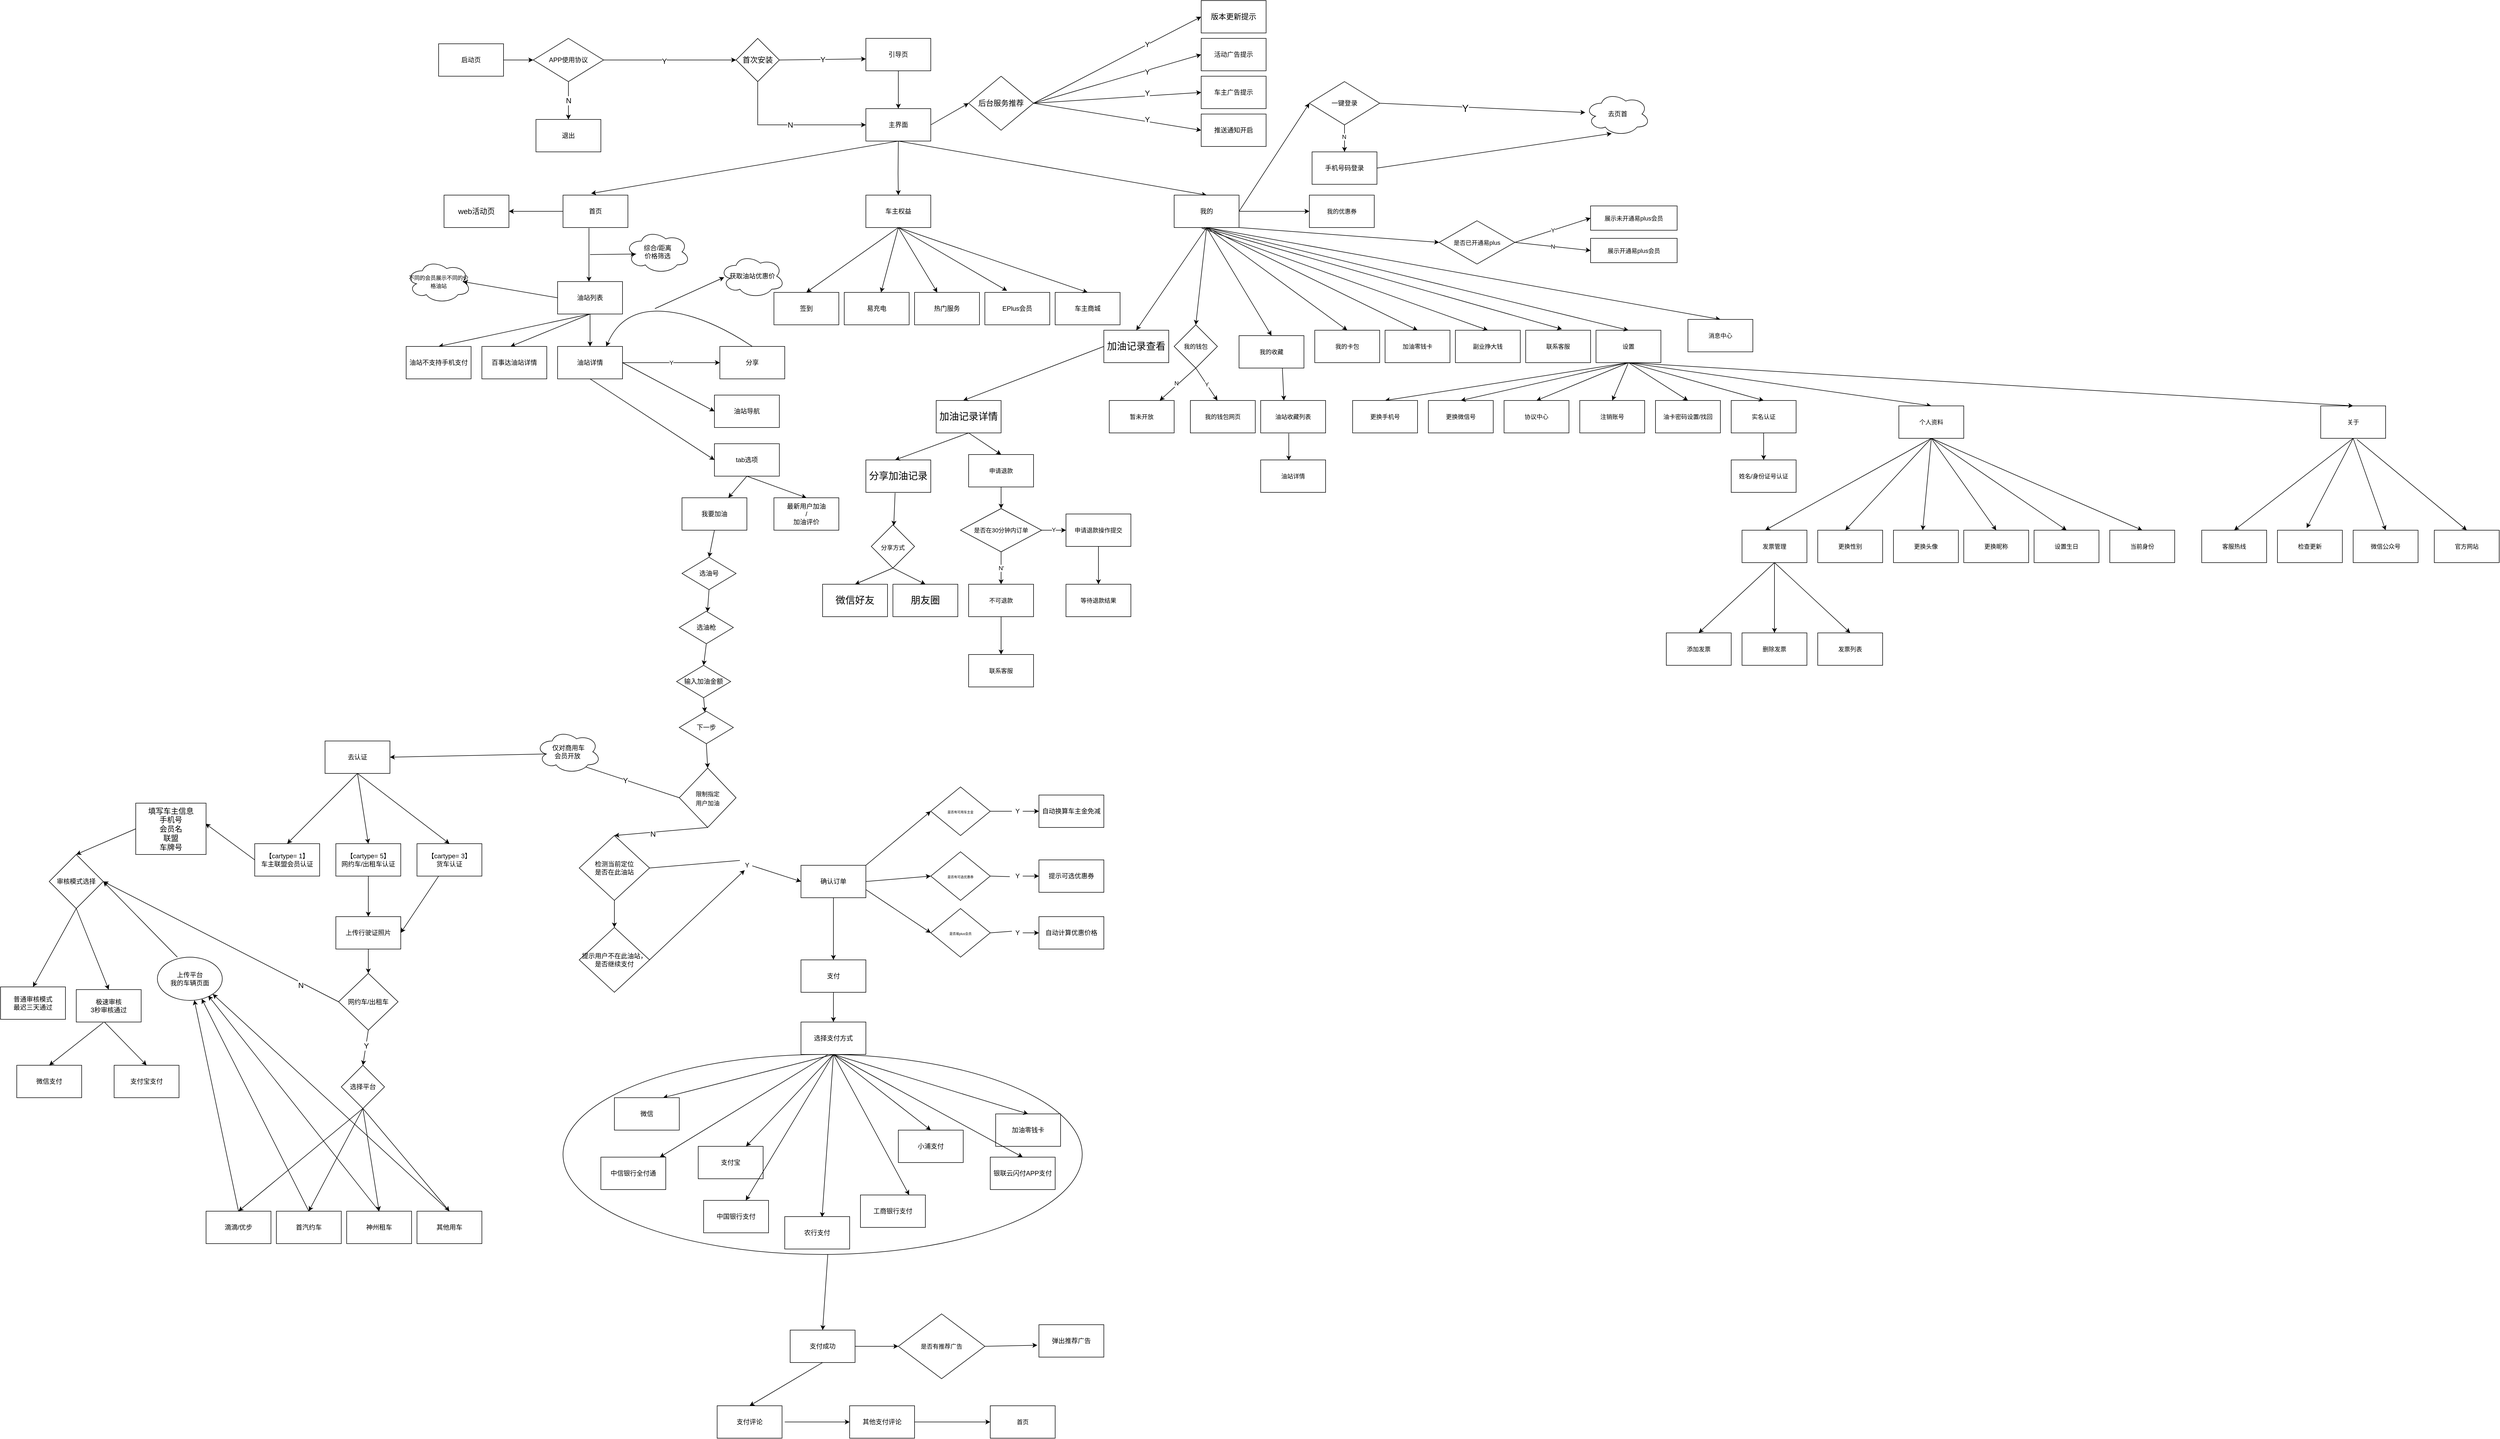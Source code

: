 <mxfile version="16.2.2" type="github">
  <diagram name="Page-1" id="74e2e168-ea6b-b213-b513-2b3c1d86103e">
    <mxGraphModel dx="3754" dy="1694" grid="1" gridSize="10" guides="1" tooltips="1" connect="1" arrows="1" fold="1" page="1" pageScale="1" pageWidth="1100" pageHeight="850" background="none" math="0" shadow="0">
      <root>
        <mxCell id="0" />
        <mxCell id="1" parent="0" />
        <mxCell id="fMjQiQRAMIRR55F06jDx-43" value="" style="ellipse;whiteSpace=wrap;html=1;" parent="1" vertex="1">
          <mxGeometry x="-1080" y="1910" width="960" height="370" as="geometry" />
        </mxCell>
        <mxCell id="TzPy7AYL4UuAphbqVqQZ-1" value="&lt;font style=&quot;vertical-align: inherit&quot;&gt;&lt;font style=&quot;vertical-align: inherit&quot;&gt;启动页&lt;/font&gt;&lt;/font&gt;" style="rounded=0;whiteSpace=wrap;html=1;" parent="1" vertex="1">
          <mxGeometry x="-1310" y="40" width="120" height="60" as="geometry" />
        </mxCell>
        <mxCell id="TzPy7AYL4UuAphbqVqQZ-2" value="&lt;font style=&quot;vertical-align: inherit&quot;&gt;&lt;font style=&quot;vertical-align: inherit&quot;&gt;引导页&lt;/font&gt;&lt;/font&gt;" style="rounded=0;whiteSpace=wrap;html=1;" parent="1" vertex="1">
          <mxGeometry x="-520" y="30" width="120" height="60" as="geometry" />
        </mxCell>
        <mxCell id="TzPy7AYL4UuAphbqVqQZ-10" value="APP使用协议" style="rhombus;whiteSpace=wrap;html=1;" parent="1" vertex="1">
          <mxGeometry x="-1135" y="30" width="130" height="80" as="geometry" />
        </mxCell>
        <mxCell id="TzPy7AYL4UuAphbqVqQZ-22" value="退出" style="rounded=0;whiteSpace=wrap;html=1;" parent="1" vertex="1">
          <mxGeometry x="-1130" y="180" width="120" height="60" as="geometry" />
        </mxCell>
        <mxCell id="TzPy7AYL4UuAphbqVqQZ-39" value="" style="endArrow=classic;html=1;rounded=0;entryX=0;entryY=0.5;entryDx=0;entryDy=0;exitX=1;exitY=0.5;exitDx=0;exitDy=0;" parent="1" source="TzPy7AYL4UuAphbqVqQZ-1" target="TzPy7AYL4UuAphbqVqQZ-10" edge="1">
          <mxGeometry width="50" height="50" relative="1" as="geometry">
            <mxPoint x="-970" y="220" as="sourcePoint" />
            <mxPoint x="-920" y="170" as="targetPoint" />
          </mxGeometry>
        </mxCell>
        <mxCell id="TzPy7AYL4UuAphbqVqQZ-52" value="主界面" style="rounded=0;whiteSpace=wrap;html=1;" parent="1" vertex="1">
          <mxGeometry x="-520" y="160" width="120" height="60" as="geometry" />
        </mxCell>
        <mxCell id="TzPy7AYL4UuAphbqVqQZ-53" value="" style="endArrow=classic;html=1;rounded=0;exitX=0.5;exitY=1;exitDx=0;exitDy=0;entryX=0.5;entryY=0;entryDx=0;entryDy=0;" parent="1" source="TzPy7AYL4UuAphbqVqQZ-2" target="TzPy7AYL4UuAphbqVqQZ-52" edge="1">
          <mxGeometry width="50" height="50" relative="1" as="geometry">
            <mxPoint x="-280" y="150" as="sourcePoint" />
            <mxPoint x="-230" y="100" as="targetPoint" />
          </mxGeometry>
        </mxCell>
        <mxCell id="TzPy7AYL4UuAphbqVqQZ-57" value="" style="endArrow=classic;html=1;rounded=0;entryX=0.5;entryY=0;entryDx=0;entryDy=0;exitX=0.5;exitY=1;exitDx=0;exitDy=0;" parent="1" source="TzPy7AYL4UuAphbqVqQZ-52" target="TzPy7AYL4UuAphbqVqQZ-62" edge="1">
          <mxGeometry width="50" height="50" relative="1" as="geometry">
            <mxPoint x="-460" y="240" as="sourcePoint" />
            <mxPoint x="-400" y="320" as="targetPoint" />
          </mxGeometry>
        </mxCell>
        <mxCell id="TzPy7AYL4UuAphbqVqQZ-58" value="" style="endArrow=classic;html=1;rounded=0;entryX=0.5;entryY=0;entryDx=0;entryDy=0;" parent="1" target="TzPy7AYL4UuAphbqVqQZ-61" edge="1">
          <mxGeometry width="50" height="50" relative="1" as="geometry">
            <mxPoint x="-460" y="220" as="sourcePoint" />
            <mxPoint x="-460.5" y="320" as="targetPoint" />
            <Array as="points">
              <mxPoint x="-460.5" y="280" />
            </Array>
          </mxGeometry>
        </mxCell>
        <mxCell id="TzPy7AYL4UuAphbqVqQZ-59" value="" style="endArrow=classic;html=1;rounded=0;exitX=0.5;exitY=1;exitDx=0;exitDy=0;entryX=0.433;entryY=-0.05;entryDx=0;entryDy=0;entryPerimeter=0;" parent="1" source="TzPy7AYL4UuAphbqVqQZ-52" target="TzPy7AYL4UuAphbqVqQZ-60" edge="1">
          <mxGeometry width="50" height="50" relative="1" as="geometry">
            <mxPoint x="-410" y="210" as="sourcePoint" />
            <mxPoint x="-520" y="320" as="targetPoint" />
          </mxGeometry>
        </mxCell>
        <mxCell id="TzPy7AYL4UuAphbqVqQZ-60" value="首页" style="rounded=0;whiteSpace=wrap;html=1;" parent="1" vertex="1">
          <mxGeometry x="-1080" y="320" width="120" height="60" as="geometry" />
        </mxCell>
        <mxCell id="TzPy7AYL4UuAphbqVqQZ-61" value="车主权益" style="rounded=0;whiteSpace=wrap;html=1;" parent="1" vertex="1">
          <mxGeometry x="-520" y="320" width="120" height="60" as="geometry" />
        </mxCell>
        <mxCell id="TzPy7AYL4UuAphbqVqQZ-62" value="我的" style="rounded=0;whiteSpace=wrap;html=1;" parent="1" vertex="1">
          <mxGeometry x="50" y="320" width="120" height="60" as="geometry" />
        </mxCell>
        <mxCell id="MTaYHc9d6E_w-VhPbMXi-15" value="一键登录" style="rhombus;whiteSpace=wrap;html=1;" parent="1" vertex="1">
          <mxGeometry x="300" y="110" width="130" height="80" as="geometry" />
        </mxCell>
        <mxCell id="MTaYHc9d6E_w-VhPbMXi-18" value="" style="endArrow=classic;html=1;rounded=0;exitX=1;exitY=0.5;exitDx=0;exitDy=0;entryX=0;entryY=0.5;entryDx=0;entryDy=0;" parent="1" source="TzPy7AYL4UuAphbqVqQZ-62" target="MTaYHc9d6E_w-VhPbMXi-15" edge="1">
          <mxGeometry width="50" height="50" relative="1" as="geometry">
            <mxPoint x="120" y="450" as="sourcePoint" />
            <mxPoint x="170" y="400" as="targetPoint" />
          </mxGeometry>
        </mxCell>
        <mxCell id="MTaYHc9d6E_w-VhPbMXi-21" value="去页首" style="ellipse;shape=cloud;whiteSpace=wrap;html=1;" parent="1" vertex="1">
          <mxGeometry x="810" y="130" width="120" height="80" as="geometry" />
        </mxCell>
        <mxCell id="MTaYHc9d6E_w-VhPbMXi-23" value="手机号码登录" style="rounded=0;whiteSpace=wrap;html=1;" parent="1" vertex="1">
          <mxGeometry x="305" y="240" width="120" height="60" as="geometry" />
        </mxCell>
        <mxCell id="eYpvQMOPuGCcLAQW_gBX-1" value="" style="endArrow=classic;html=1;rounded=0;exitX=0.4;exitY=1.017;exitDx=0;exitDy=0;exitPerimeter=0;" parent="1" source="TzPy7AYL4UuAphbqVqQZ-60" edge="1">
          <mxGeometry width="50" height="50" relative="1" as="geometry">
            <mxPoint x="-1020" y="460" as="sourcePoint" />
            <mxPoint x="-1032" y="480" as="targetPoint" />
          </mxGeometry>
        </mxCell>
        <mxCell id="eYpvQMOPuGCcLAQW_gBX-2" value="油站列表" style="rounded=0;whiteSpace=wrap;html=1;" parent="1" vertex="1">
          <mxGeometry x="-1090" y="480" width="120" height="60" as="geometry" />
        </mxCell>
        <mxCell id="eYpvQMOPuGCcLAQW_gBX-3" value="" style="endArrow=classic;html=1;rounded=0;entryX=0.16;entryY=0.55;entryDx=0;entryDy=0;entryPerimeter=0;" parent="1" target="eYpvQMOPuGCcLAQW_gBX-4" edge="1">
          <mxGeometry width="50" height="50" relative="1" as="geometry">
            <mxPoint x="-1030" y="430" as="sourcePoint" />
            <mxPoint x="-960" y="430" as="targetPoint" />
          </mxGeometry>
        </mxCell>
        <mxCell id="eYpvQMOPuGCcLAQW_gBX-4" value="综合/距离&lt;br&gt;价格筛选" style="ellipse;shape=cloud;whiteSpace=wrap;html=1;" parent="1" vertex="1">
          <mxGeometry x="-965" y="385" width="120" height="80" as="geometry" />
        </mxCell>
        <mxCell id="eYpvQMOPuGCcLAQW_gBX-5" value="油站详情" style="rounded=0;whiteSpace=wrap;html=1;" parent="1" vertex="1">
          <mxGeometry x="-1090" y="600" width="120" height="60" as="geometry" />
        </mxCell>
        <mxCell id="eYpvQMOPuGCcLAQW_gBX-6" value="" style="endArrow=classic;html=1;rounded=0;exitX=0.5;exitY=1;exitDx=0;exitDy=0;" parent="1" source="eYpvQMOPuGCcLAQW_gBX-2" target="eYpvQMOPuGCcLAQW_gBX-5" edge="1">
          <mxGeometry width="50" height="50" relative="1" as="geometry">
            <mxPoint x="-820" y="580" as="sourcePoint" />
            <mxPoint x="-770" y="530" as="targetPoint" />
          </mxGeometry>
        </mxCell>
        <mxCell id="eYpvQMOPuGCcLAQW_gBX-8" value="分享" style="rounded=0;whiteSpace=wrap;html=1;" parent="1" vertex="1">
          <mxGeometry x="-790" y="600" width="120" height="60" as="geometry" />
        </mxCell>
        <mxCell id="eYpvQMOPuGCcLAQW_gBX-12" value="" style="curved=1;endArrow=classic;html=1;rounded=0;exitX=0.5;exitY=0;exitDx=0;exitDy=0;entryX=0.75;entryY=0;entryDx=0;entryDy=0;" parent="1" source="eYpvQMOPuGCcLAQW_gBX-8" target="eYpvQMOPuGCcLAQW_gBX-5" edge="1">
          <mxGeometry width="50" height="50" relative="1" as="geometry">
            <mxPoint x="-480" y="630" as="sourcePoint" />
            <mxPoint x="-980" y="580" as="targetPoint" />
            <Array as="points">
              <mxPoint x="-820" y="540" />
              <mxPoint x="-970" y="530" />
            </Array>
          </mxGeometry>
        </mxCell>
        <mxCell id="eYpvQMOPuGCcLAQW_gBX-14" value="获取油站优惠价" style="ellipse;shape=cloud;whiteSpace=wrap;html=1;" parent="1" vertex="1">
          <mxGeometry x="-790" y="430" width="120" height="80" as="geometry" />
        </mxCell>
        <mxCell id="eYpvQMOPuGCcLAQW_gBX-15" value="" style="endArrow=classic;html=1;rounded=0;entryX=0.067;entryY=0.525;entryDx=0;entryDy=0;entryPerimeter=0;" parent="1" target="eYpvQMOPuGCcLAQW_gBX-14" edge="1">
          <mxGeometry width="50" height="50" relative="1" as="geometry">
            <mxPoint x="-910" y="530" as="sourcePoint" />
            <mxPoint x="-770" y="530" as="targetPoint" />
          </mxGeometry>
        </mxCell>
        <mxCell id="eYpvQMOPuGCcLAQW_gBX-17" value="油站导航" style="rounded=0;whiteSpace=wrap;html=1;" parent="1" vertex="1">
          <mxGeometry x="-800" y="690" width="120" height="60" as="geometry" />
        </mxCell>
        <mxCell id="eYpvQMOPuGCcLAQW_gBX-18" value="" style="endArrow=classic;html=1;rounded=0;exitX=1;exitY=0.5;exitDx=0;exitDy=0;entryX=0;entryY=0.5;entryDx=0;entryDy=0;" parent="1" source="eYpvQMOPuGCcLAQW_gBX-5" target="eYpvQMOPuGCcLAQW_gBX-17" edge="1">
          <mxGeometry width="50" height="50" relative="1" as="geometry">
            <mxPoint x="-480" y="630" as="sourcePoint" />
            <mxPoint x="-430" y="580" as="targetPoint" />
          </mxGeometry>
        </mxCell>
        <mxCell id="eYpvQMOPuGCcLAQW_gBX-19" value="" style="endArrow=classic;html=1;rounded=0;exitX=0.5;exitY=1;exitDx=0;exitDy=0;entryX=0;entryY=0.5;entryDx=0;entryDy=0;" parent="1" source="eYpvQMOPuGCcLAQW_gBX-5" target="eYpvQMOPuGCcLAQW_gBX-21" edge="1">
          <mxGeometry width="50" height="50" relative="1" as="geometry">
            <mxPoint x="-910" y="770" as="sourcePoint" />
            <mxPoint x="-1040" y="750" as="targetPoint" />
          </mxGeometry>
        </mxCell>
        <mxCell id="eYpvQMOPuGCcLAQW_gBX-21" value="tab选项" style="rounded=0;whiteSpace=wrap;html=1;" parent="1" vertex="1">
          <mxGeometry x="-800" y="780" width="120" height="60" as="geometry" />
        </mxCell>
        <mxCell id="eYpvQMOPuGCcLAQW_gBX-22" value="" style="endArrow=classic;html=1;rounded=0;exitX=0.5;exitY=1;exitDx=0;exitDy=0;entryX=0.5;entryY=0;entryDx=0;entryDy=0;" parent="1" source="eYpvQMOPuGCcLAQW_gBX-21" target="eYpvQMOPuGCcLAQW_gBX-23" edge="1">
          <mxGeometry width="50" height="50" relative="1" as="geometry">
            <mxPoint x="-1031.04" y="673" as="sourcePoint" />
            <mxPoint x="-870" y="940" as="targetPoint" />
          </mxGeometry>
        </mxCell>
        <mxCell id="eYpvQMOPuGCcLAQW_gBX-23" value="最新用户加油&lt;br&gt;/&lt;br&gt;加油评价" style="rounded=0;whiteSpace=wrap;html=1;" parent="1" vertex="1">
          <mxGeometry x="-690" y="880" width="120" height="60" as="geometry" />
        </mxCell>
        <mxCell id="eYpvQMOPuGCcLAQW_gBX-24" value="我要加油" style="rounded=0;whiteSpace=wrap;html=1;" parent="1" vertex="1">
          <mxGeometry x="-860" y="880" width="120" height="60" as="geometry" />
        </mxCell>
        <mxCell id="eYpvQMOPuGCcLAQW_gBX-25" value="" style="endArrow=classic;html=1;rounded=0;exitX=0.5;exitY=1;exitDx=0;exitDy=0;" parent="1" source="eYpvQMOPuGCcLAQW_gBX-21" target="eYpvQMOPuGCcLAQW_gBX-24" edge="1">
          <mxGeometry width="50" height="50" relative="1" as="geometry">
            <mxPoint x="-980" y="880" as="sourcePoint" />
            <mxPoint x="-930" y="830" as="targetPoint" />
          </mxGeometry>
        </mxCell>
        <mxCell id="eYpvQMOPuGCcLAQW_gBX-27" value="选油号" style="rhombus;whiteSpace=wrap;html=1;" parent="1" vertex="1">
          <mxGeometry x="-860" y="990" width="100" height="60" as="geometry" />
        </mxCell>
        <mxCell id="eYpvQMOPuGCcLAQW_gBX-28" value="" style="endArrow=classic;html=1;rounded=0;exitX=0.5;exitY=1;exitDx=0;exitDy=0;entryX=0.5;entryY=0;entryDx=0;entryDy=0;" parent="1" source="eYpvQMOPuGCcLAQW_gBX-24" target="eYpvQMOPuGCcLAQW_gBX-27" edge="1">
          <mxGeometry width="50" height="50" relative="1" as="geometry">
            <mxPoint x="-1000" y="1050" as="sourcePoint" />
            <mxPoint x="-950" y="1000" as="targetPoint" />
          </mxGeometry>
        </mxCell>
        <mxCell id="eYpvQMOPuGCcLAQW_gBX-29" value="选油枪" style="rhombus;whiteSpace=wrap;html=1;" parent="1" vertex="1">
          <mxGeometry x="-865" y="1090" width="100" height="60" as="geometry" />
        </mxCell>
        <mxCell id="eYpvQMOPuGCcLAQW_gBX-30" value="" style="endArrow=classic;html=1;rounded=0;exitX=0.5;exitY=1;exitDx=0;exitDy=0;" parent="1" source="eYpvQMOPuGCcLAQW_gBX-27" target="eYpvQMOPuGCcLAQW_gBX-29" edge="1">
          <mxGeometry width="50" height="50" relative="1" as="geometry">
            <mxPoint x="-790" y="950" as="sourcePoint" />
            <mxPoint x="-805" y="1030" as="targetPoint" />
          </mxGeometry>
        </mxCell>
        <mxCell id="eYpvQMOPuGCcLAQW_gBX-31" value="输入加油金额" style="rhombus;whiteSpace=wrap;html=1;" parent="1" vertex="1">
          <mxGeometry x="-870" y="1190" width="100" height="60" as="geometry" />
        </mxCell>
        <mxCell id="eYpvQMOPuGCcLAQW_gBX-32" value="" style="endArrow=classic;html=1;rounded=0;exitX=0.5;exitY=1;exitDx=0;exitDy=0;entryX=0.5;entryY=0;entryDx=0;entryDy=0;" parent="1" source="eYpvQMOPuGCcLAQW_gBX-29" target="eYpvQMOPuGCcLAQW_gBX-31" edge="1">
          <mxGeometry width="50" height="50" relative="1" as="geometry">
            <mxPoint x="-800" y="1060" as="sourcePoint" />
            <mxPoint x="-802.945" y="1101.233" as="targetPoint" />
          </mxGeometry>
        </mxCell>
        <mxCell id="eYpvQMOPuGCcLAQW_gBX-34" value="下一步" style="rhombus;whiteSpace=wrap;html=1;" parent="1" vertex="1">
          <mxGeometry x="-865" y="1275" width="100" height="60" as="geometry" />
        </mxCell>
        <mxCell id="eYpvQMOPuGCcLAQW_gBX-35" value="" style="endArrow=classic;html=1;rounded=0;exitX=0.5;exitY=1;exitDx=0;exitDy=0;" parent="1" source="eYpvQMOPuGCcLAQW_gBX-31" target="eYpvQMOPuGCcLAQW_gBX-34" edge="1">
          <mxGeometry width="50" height="50" relative="1" as="geometry">
            <mxPoint x="-760" y="1330" as="sourcePoint" />
            <mxPoint x="-710" y="1280" as="targetPoint" />
          </mxGeometry>
        </mxCell>
        <mxCell id="eYpvQMOPuGCcLAQW_gBX-39" value="" style="endArrow=classic;html=1;rounded=0;exitX=1;exitY=0.55;exitDx=0;exitDy=0;exitPerimeter=0;entryX=0;entryY=0.5;entryDx=0;entryDy=0;" parent="1" source="eYpvQMOPuGCcLAQW_gBX-40" target="eYpvQMOPuGCcLAQW_gBX-54" edge="1">
          <mxGeometry width="50" height="50" relative="1" as="geometry">
            <mxPoint x="-670" y="1470" as="sourcePoint" />
            <mxPoint x="-650" y="1521" as="targetPoint" />
            <Array as="points" />
          </mxGeometry>
        </mxCell>
        <mxCell id="eYpvQMOPuGCcLAQW_gBX-40" value="Y" style="text;html=1;align=center;verticalAlign=middle;resizable=0;points=[];autosize=1;strokeColor=none;fillColor=none;" parent="1" vertex="1">
          <mxGeometry x="-750" y="1550" width="20" height="20" as="geometry" />
        </mxCell>
        <mxCell id="eYpvQMOPuGCcLAQW_gBX-41" value="" style="endArrow=none;html=1;rounded=0;exitX=-0.15;exitY=0.05;exitDx=0;exitDy=0;exitPerimeter=0;entryX=1;entryY=0.5;entryDx=0;entryDy=0;" parent="1" source="eYpvQMOPuGCcLAQW_gBX-40" target="eYpvQMOPuGCcLAQW_gBX-42" edge="1">
          <mxGeometry width="50" height="50" relative="1" as="geometry">
            <mxPoint x="-545" y="1130" as="sourcePoint" />
            <mxPoint x="-730" y="1410" as="targetPoint" />
          </mxGeometry>
        </mxCell>
        <mxCell id="eYpvQMOPuGCcLAQW_gBX-42" value="检测当前定位&lt;br&gt;是否在此油站" style="rhombus;whiteSpace=wrap;html=1;" parent="1" vertex="1">
          <mxGeometry x="-1050" y="1505" width="130" height="120" as="geometry" />
        </mxCell>
        <mxCell id="eYpvQMOPuGCcLAQW_gBX-43" value="" style="endArrow=classic;html=1;rounded=0;exitX=0.5;exitY=1;exitDx=0;exitDy=0;entryX=0.5;entryY=0;entryDx=0;entryDy=0;" parent="1" source="eYpvQMOPuGCcLAQW_gBX-34" target="bl2fZDLujq3eMoeeoRx_-45" edge="1">
          <mxGeometry width="50" height="50" relative="1" as="geometry">
            <mxPoint x="-810" y="1260" as="sourcePoint" />
            <mxPoint x="-817.414" y="1341.552" as="targetPoint" />
          </mxGeometry>
        </mxCell>
        <mxCell id="eYpvQMOPuGCcLAQW_gBX-45" value="" style="endArrow=classic;html=1;rounded=0;exitX=0.5;exitY=1;exitDx=0;exitDy=0;entryX=0.5;entryY=0;entryDx=0;entryDy=0;" parent="1" source="eYpvQMOPuGCcLAQW_gBX-42" target="eYpvQMOPuGCcLAQW_gBX-76" edge="1">
          <mxGeometry width="50" height="50" relative="1" as="geometry">
            <mxPoint x="-720" y="1630" as="sourcePoint" />
            <mxPoint x="-1026.25" y="1810" as="targetPoint" />
          </mxGeometry>
        </mxCell>
        <mxCell id="eYpvQMOPuGCcLAQW_gBX-54" value="确认订单" style="rounded=0;whiteSpace=wrap;html=1;" parent="1" vertex="1">
          <mxGeometry x="-640" y="1560" width="120" height="60" as="geometry" />
        </mxCell>
        <mxCell id="eYpvQMOPuGCcLAQW_gBX-57" value="自动换算车主金免减" style="rounded=0;whiteSpace=wrap;html=1;" parent="1" vertex="1">
          <mxGeometry x="-200" y="1430" width="120" height="60" as="geometry" />
        </mxCell>
        <mxCell id="eYpvQMOPuGCcLAQW_gBX-59" value="" style="endArrow=classic;html=1;rounded=0;entryX=0;entryY=0.5;entryDx=0;entryDy=0;" parent="1" source="eYpvQMOPuGCcLAQW_gBX-60" target="eYpvQMOPuGCcLAQW_gBX-57" edge="1">
          <mxGeometry width="50" height="50" relative="1" as="geometry">
            <mxPoint x="-320" y="1490" as="sourcePoint" />
            <mxPoint x="-330" y="1580" as="targetPoint" />
            <Array as="points" />
          </mxGeometry>
        </mxCell>
        <mxCell id="eYpvQMOPuGCcLAQW_gBX-60" value="Y" style="text;html=1;align=center;verticalAlign=middle;resizable=0;points=[];autosize=1;strokeColor=none;fillColor=none;" parent="1" vertex="1">
          <mxGeometry x="-250" y="1450" width="20" height="20" as="geometry" />
        </mxCell>
        <mxCell id="eYpvQMOPuGCcLAQW_gBX-61" value="" style="endArrow=none;html=1;rounded=0;entryX=1;entryY=0.5;entryDx=0;entryDy=0;exitX=0;exitY=0.5;exitDx=0;exitDy=0;exitPerimeter=0;" parent="1" source="eYpvQMOPuGCcLAQW_gBX-60" target="eYpvQMOPuGCcLAQW_gBX-62" edge="1">
          <mxGeometry width="50" height="50" relative="1" as="geometry">
            <mxPoint x="-320" y="1515" as="sourcePoint" />
            <mxPoint x="-520" y="1580" as="targetPoint" />
          </mxGeometry>
        </mxCell>
        <mxCell id="eYpvQMOPuGCcLAQW_gBX-62" value="&lt;font style=&quot;font-size: 6px&quot;&gt;是否有可用车主金&lt;/font&gt;" style="rhombus;whiteSpace=wrap;html=1;" parent="1" vertex="1">
          <mxGeometry x="-400" y="1415" width="110" height="90" as="geometry" />
        </mxCell>
        <mxCell id="eYpvQMOPuGCcLAQW_gBX-63" value="" style="endArrow=classic;html=1;rounded=0;exitX=1;exitY=0;exitDx=0;exitDy=0;entryX=0;entryY=0.5;entryDx=0;entryDy=0;" parent="1" source="eYpvQMOPuGCcLAQW_gBX-54" target="eYpvQMOPuGCcLAQW_gBX-62" edge="1">
          <mxGeometry width="50" height="50" relative="1" as="geometry">
            <mxPoint x="-650" y="1520" as="sourcePoint" />
            <mxPoint x="-600" y="1470" as="targetPoint" />
          </mxGeometry>
        </mxCell>
        <mxCell id="eYpvQMOPuGCcLAQW_gBX-64" value="" style="endArrow=classic;html=1;rounded=0;fontFamily=Helvetica;fontSize=8;exitX=1;exitY=0.5;exitDx=0;exitDy=0;entryX=0;entryY=0.5;entryDx=0;entryDy=0;" parent="1" source="eYpvQMOPuGCcLAQW_gBX-54" target="eYpvQMOPuGCcLAQW_gBX-65" edge="1">
          <mxGeometry width="50" height="50" relative="1" as="geometry">
            <mxPoint x="-320" y="1650" as="sourcePoint" />
            <mxPoint x="-450" y="1590" as="targetPoint" />
          </mxGeometry>
        </mxCell>
        <mxCell id="eYpvQMOPuGCcLAQW_gBX-65" value="&lt;span style=&quot;font-size: 6px&quot;&gt;是否有可选优惠券&lt;/span&gt;" style="rhombus;whiteSpace=wrap;html=1;" parent="1" vertex="1">
          <mxGeometry x="-400" y="1535" width="110" height="90" as="geometry" />
        </mxCell>
        <mxCell id="eYpvQMOPuGCcLAQW_gBX-66" value="" style="endArrow=classic;html=1;rounded=0;entryX=0;entryY=0.5;entryDx=0;entryDy=0;" parent="1" source="eYpvQMOPuGCcLAQW_gBX-67" target="eYpvQMOPuGCcLAQW_gBX-69" edge="1">
          <mxGeometry width="50" height="50" relative="1" as="geometry">
            <mxPoint x="-210" y="1589.5" as="sourcePoint" />
            <mxPoint x="-130" y="1589.5" as="targetPoint" />
            <Array as="points" />
          </mxGeometry>
        </mxCell>
        <mxCell id="eYpvQMOPuGCcLAQW_gBX-67" value="Y" style="text;html=1;align=center;verticalAlign=middle;resizable=0;points=[];autosize=1;strokeColor=none;fillColor=none;" parent="1" vertex="1">
          <mxGeometry x="-250" y="1570" width="20" height="20" as="geometry" />
        </mxCell>
        <mxCell id="eYpvQMOPuGCcLAQW_gBX-68" value="" style="endArrow=none;html=1;rounded=0;entryX=1;entryY=0.5;entryDx=0;entryDy=0;exitX=-0.2;exitY=0.55;exitDx=0;exitDy=0;exitPerimeter=0;" parent="1" source="eYpvQMOPuGCcLAQW_gBX-67" target="eYpvQMOPuGCcLAQW_gBX-65" edge="1">
          <mxGeometry width="50" height="50" relative="1" as="geometry">
            <mxPoint x="-290" y="1590" as="sourcePoint" />
            <mxPoint x="-310" y="1560" as="targetPoint" />
          </mxGeometry>
        </mxCell>
        <mxCell id="eYpvQMOPuGCcLAQW_gBX-69" value="提示可选优惠券" style="rounded=0;whiteSpace=wrap;html=1;" parent="1" vertex="1">
          <mxGeometry x="-200" y="1550" width="120" height="60" as="geometry" />
        </mxCell>
        <mxCell id="eYpvQMOPuGCcLAQW_gBX-70" value="&lt;span style=&quot;font-size: 6px&quot;&gt;是否易plus会员&lt;/span&gt;" style="rhombus;whiteSpace=wrap;html=1;" parent="1" vertex="1">
          <mxGeometry x="-400" y="1640" width="110" height="90" as="geometry" />
        </mxCell>
        <mxCell id="eYpvQMOPuGCcLAQW_gBX-71" value="" style="endArrow=classic;html=1;rounded=0;fontFamily=Helvetica;fontSize=8;exitX=1;exitY=0.75;exitDx=0;exitDy=0;entryX=0;entryY=0.5;entryDx=0;entryDy=0;" parent="1" source="eYpvQMOPuGCcLAQW_gBX-54" target="eYpvQMOPuGCcLAQW_gBX-70" edge="1">
          <mxGeometry width="50" height="50" relative="1" as="geometry">
            <mxPoint x="-470" y="1630" as="sourcePoint" />
            <mxPoint x="-400" y="1630" as="targetPoint" />
          </mxGeometry>
        </mxCell>
        <mxCell id="eYpvQMOPuGCcLAQW_gBX-72" value="自动计算优惠价格" style="rounded=0;whiteSpace=wrap;html=1;" parent="1" vertex="1">
          <mxGeometry x="-200" y="1655" width="120" height="60" as="geometry" />
        </mxCell>
        <mxCell id="eYpvQMOPuGCcLAQW_gBX-73" value="" style="endArrow=classic;html=1;rounded=0;entryX=0;entryY=0.5;entryDx=0;entryDy=0;" parent="1" source="eYpvQMOPuGCcLAQW_gBX-74" target="eYpvQMOPuGCcLAQW_gBX-72" edge="1">
          <mxGeometry width="50" height="50" relative="1" as="geometry">
            <mxPoint x="-390" y="1840" as="sourcePoint" />
            <mxPoint x="-260" y="1810" as="targetPoint" />
            <Array as="points" />
          </mxGeometry>
        </mxCell>
        <mxCell id="eYpvQMOPuGCcLAQW_gBX-74" value="Y" style="text;html=1;align=center;verticalAlign=middle;resizable=0;points=[];autosize=1;strokeColor=none;fillColor=none;" parent="1" vertex="1">
          <mxGeometry x="-250" y="1675" width="20" height="20" as="geometry" />
        </mxCell>
        <mxCell id="eYpvQMOPuGCcLAQW_gBX-75" value="" style="endArrow=none;html=1;rounded=0;entryX=1;entryY=0.5;entryDx=0;entryDy=0;exitX=0;exitY=0.35;exitDx=0;exitDy=0;exitPerimeter=0;" parent="1" source="eYpvQMOPuGCcLAQW_gBX-74" target="eYpvQMOPuGCcLAQW_gBX-70" edge="1">
          <mxGeometry width="50" height="50" relative="1" as="geometry">
            <mxPoint x="-390" y="1865" as="sourcePoint" />
            <mxPoint x="-360" y="1810" as="targetPoint" />
          </mxGeometry>
        </mxCell>
        <mxCell id="eYpvQMOPuGCcLAQW_gBX-76" value="提示用户不在此油站，是否继续支付" style="rhombus;whiteSpace=wrap;html=1;" parent="1" vertex="1">
          <mxGeometry x="-1050" y="1675" width="130" height="120" as="geometry" />
        </mxCell>
        <mxCell id="eYpvQMOPuGCcLAQW_gBX-77" value="" style="endArrow=classic;html=1;rounded=0;fontFamily=Helvetica;fontSize=8;exitX=1;exitY=0.5;exitDx=0;exitDy=0;entryX=0.3;entryY=0.95;entryDx=0;entryDy=0;entryPerimeter=0;" parent="1" source="eYpvQMOPuGCcLAQW_gBX-76" target="eYpvQMOPuGCcLAQW_gBX-40" edge="1">
          <mxGeometry width="50" height="50" relative="1" as="geometry">
            <mxPoint x="-710" y="1800" as="sourcePoint" />
            <mxPoint x="-660" y="1750" as="targetPoint" />
          </mxGeometry>
        </mxCell>
        <mxCell id="fMjQiQRAMIRR55F06jDx-12" value="" style="endArrow=classic;html=1;rounded=0;entryX=0.16;entryY=0.55;entryDx=0;entryDy=0;entryPerimeter=0;exitX=0;exitY=0.5;exitDx=0;exitDy=0;" parent="1" source="bl2fZDLujq3eMoeeoRx_-45" target="fMjQiQRAMIRR55F06jDx-15" edge="1">
          <mxGeometry width="50" height="50" relative="1" as="geometry">
            <mxPoint x="-920" y="1440" as="sourcePoint" />
            <mxPoint x="-710" y="1420" as="targetPoint" />
          </mxGeometry>
        </mxCell>
        <mxCell id="fMjQiQRAMIRR55F06jDx-13" value="&lt;font style=&quot;font-size: 14px&quot;&gt;Y&lt;/font&gt;" style="edgeLabel;html=1;align=center;verticalAlign=middle;resizable=0;points=[];" parent="fMjQiQRAMIRR55F06jDx-12" vertex="1" connectable="0">
          <mxGeometry x="-0.183" y="1" relative="1" as="geometry">
            <mxPoint as="offset" />
          </mxGeometry>
        </mxCell>
        <mxCell id="fMjQiQRAMIRR55F06jDx-15" value="仅对商用车&lt;br&gt;会员开放&amp;nbsp;" style="ellipse;shape=cloud;whiteSpace=wrap;html=1;" parent="1" vertex="1">
          <mxGeometry x="-1130" y="1310" width="120" height="80" as="geometry" />
        </mxCell>
        <mxCell id="fMjQiQRAMIRR55F06jDx-17" value="" style="endArrow=classic;html=1;rounded=0;exitX=0.16;exitY=0.55;exitDx=0;exitDy=0;exitPerimeter=0;entryX=1;entryY=0.5;entryDx=0;entryDy=0;" parent="1" source="fMjQiQRAMIRR55F06jDx-15" target="fMjQiQRAMIRR55F06jDx-18" edge="1">
          <mxGeometry width="50" height="50" relative="1" as="geometry">
            <mxPoint x="-550" y="1420" as="sourcePoint" />
            <mxPoint x="-1390" y="1360" as="targetPoint" />
          </mxGeometry>
        </mxCell>
        <mxCell id="fMjQiQRAMIRR55F06jDx-18" value="去认证" style="rounded=0;whiteSpace=wrap;html=1;" parent="1" vertex="1">
          <mxGeometry x="-1520" y="1330" width="120" height="60" as="geometry" />
        </mxCell>
        <mxCell id="fMjQiQRAMIRR55F06jDx-19" value="" style="endArrow=classic;html=1;rounded=0;exitX=0.5;exitY=1;exitDx=0;exitDy=0;entryX=0.5;entryY=0;entryDx=0;entryDy=0;" parent="1" source="eYpvQMOPuGCcLAQW_gBX-54" target="fMjQiQRAMIRR55F06jDx-20" edge="1">
          <mxGeometry width="50" height="50" relative="1" as="geometry">
            <mxPoint x="-540" y="1830" as="sourcePoint" />
            <mxPoint x="-580" y="1730" as="targetPoint" />
          </mxGeometry>
        </mxCell>
        <mxCell id="fMjQiQRAMIRR55F06jDx-20" value="支付" style="rounded=0;whiteSpace=wrap;html=1;" parent="1" vertex="1">
          <mxGeometry x="-640" y="1735" width="120" height="60" as="geometry" />
        </mxCell>
        <mxCell id="fMjQiQRAMIRR55F06jDx-22" value="选择支付方式" style="rounded=0;whiteSpace=wrap;html=1;" parent="1" vertex="1">
          <mxGeometry x="-640" y="1850" width="120" height="60" as="geometry" />
        </mxCell>
        <mxCell id="fMjQiQRAMIRR55F06jDx-23" value="" style="endArrow=classic;html=1;rounded=0;exitX=0.5;exitY=1;exitDx=0;exitDy=0;entryX=0.5;entryY=0;entryDx=0;entryDy=0;" parent="1" source="fMjQiQRAMIRR55F06jDx-20" target="fMjQiQRAMIRR55F06jDx-22" edge="1">
          <mxGeometry width="50" height="50" relative="1" as="geometry">
            <mxPoint x="-580" y="1870" as="sourcePoint" />
            <mxPoint x="-530" y="1820" as="targetPoint" />
          </mxGeometry>
        </mxCell>
        <mxCell id="fMjQiQRAMIRR55F06jDx-24" value="" style="endArrow=classic;html=1;rounded=0;exitX=0.5;exitY=1;exitDx=0;exitDy=0;entryX=0.75;entryY=0;entryDx=0;entryDy=0;" parent="1" source="fMjQiQRAMIRR55F06jDx-22" target="fMjQiQRAMIRR55F06jDx-25" edge="1">
          <mxGeometry width="50" height="50" relative="1" as="geometry">
            <mxPoint x="-540" y="2000" as="sourcePoint" />
            <mxPoint x="-680" y="2010" as="targetPoint" />
          </mxGeometry>
        </mxCell>
        <mxCell id="fMjQiQRAMIRR55F06jDx-25" value="微信" style="rounded=0;whiteSpace=wrap;html=1;" parent="1" vertex="1">
          <mxGeometry x="-985" y="1990" width="120" height="60" as="geometry" />
        </mxCell>
        <mxCell id="fMjQiQRAMIRR55F06jDx-26" value="支付宝" style="rounded=0;whiteSpace=wrap;html=1;" parent="1" vertex="1">
          <mxGeometry x="-830" y="2080" width="120" height="60" as="geometry" />
        </mxCell>
        <mxCell id="fMjQiQRAMIRR55F06jDx-27" value="中信银行全付通" style="rounded=0;whiteSpace=wrap;html=1;" parent="1" vertex="1">
          <mxGeometry x="-1010" y="2100" width="120" height="60" as="geometry" />
        </mxCell>
        <mxCell id="fMjQiQRAMIRR55F06jDx-28" value="农行支付" style="rounded=0;whiteSpace=wrap;html=1;" parent="1" vertex="1">
          <mxGeometry x="-670" y="2210" width="120" height="60" as="geometry" />
        </mxCell>
        <mxCell id="fMjQiQRAMIRR55F06jDx-29" value="中国银行支付" style="rounded=0;whiteSpace=wrap;html=1;" parent="1" vertex="1">
          <mxGeometry x="-820" y="2180" width="120" height="60" as="geometry" />
        </mxCell>
        <mxCell id="fMjQiQRAMIRR55F06jDx-30" value="小浦支付" style="rounded=0;whiteSpace=wrap;html=1;" parent="1" vertex="1">
          <mxGeometry x="-460" y="2050" width="120" height="60" as="geometry" />
        </mxCell>
        <mxCell id="fMjQiQRAMIRR55F06jDx-31" value="加油零钱卡" style="rounded=0;whiteSpace=wrap;html=1;" parent="1" vertex="1">
          <mxGeometry x="-280" y="2020" width="120" height="60" as="geometry" />
        </mxCell>
        <mxCell id="fMjQiQRAMIRR55F06jDx-32" value="工商银行支付" style="rounded=0;whiteSpace=wrap;html=1;" parent="1" vertex="1">
          <mxGeometry x="-530" y="2170" width="120" height="60" as="geometry" />
        </mxCell>
        <mxCell id="fMjQiQRAMIRR55F06jDx-33" value="银联云闪付APP支付" style="rounded=0;whiteSpace=wrap;html=1;" parent="1" vertex="1">
          <mxGeometry x="-290" y="2100" width="120" height="60" as="geometry" />
        </mxCell>
        <mxCell id="fMjQiQRAMIRR55F06jDx-34" value="" style="endArrow=classic;html=1;rounded=0;exitX=0.5;exitY=1;exitDx=0;exitDy=0;" parent="1" source="fMjQiQRAMIRR55F06jDx-22" target="fMjQiQRAMIRR55F06jDx-26" edge="1">
          <mxGeometry width="50" height="50" relative="1" as="geometry">
            <mxPoint x="-1040" y="1920" as="sourcePoint" />
            <mxPoint x="-990" y="1870" as="targetPoint" />
          </mxGeometry>
        </mxCell>
        <mxCell id="fMjQiQRAMIRR55F06jDx-35" value="" style="endArrow=classic;html=1;rounded=0;entryX=0.575;entryY=0.017;entryDx=0;entryDy=0;entryPerimeter=0;" parent="1" target="fMjQiQRAMIRR55F06jDx-28" edge="1">
          <mxGeometry width="50" height="50" relative="1" as="geometry">
            <mxPoint x="-580" y="1910" as="sourcePoint" />
            <mxPoint x="-310" y="1910" as="targetPoint" />
          </mxGeometry>
        </mxCell>
        <mxCell id="fMjQiQRAMIRR55F06jDx-36" value="" style="endArrow=classic;html=1;rounded=0;exitX=0.5;exitY=1;exitDx=0;exitDy=0;entryX=0.5;entryY=0;entryDx=0;entryDy=0;" parent="1" source="fMjQiQRAMIRR55F06jDx-22" target="fMjQiQRAMIRR55F06jDx-30" edge="1">
          <mxGeometry width="50" height="50" relative="1" as="geometry">
            <mxPoint x="-410" y="1890" as="sourcePoint" />
            <mxPoint x="-360" y="1840" as="targetPoint" />
          </mxGeometry>
        </mxCell>
        <mxCell id="fMjQiQRAMIRR55F06jDx-37" value="" style="endArrow=classic;html=1;rounded=0;entryX=0.5;entryY=0;entryDx=0;entryDy=0;" parent="1" target="fMjQiQRAMIRR55F06jDx-31" edge="1">
          <mxGeometry width="50" height="50" relative="1" as="geometry">
            <mxPoint x="-580" y="1910" as="sourcePoint" />
            <mxPoint x="-380" y="1870" as="targetPoint" />
          </mxGeometry>
        </mxCell>
        <mxCell id="fMjQiQRAMIRR55F06jDx-38" value="" style="endArrow=classic;html=1;rounded=0;" parent="1" target="fMjQiQRAMIRR55F06jDx-27" edge="1">
          <mxGeometry width="50" height="50" relative="1" as="geometry">
            <mxPoint x="-590" y="1910" as="sourcePoint" />
            <mxPoint x="-560" y="2020" as="targetPoint" />
          </mxGeometry>
        </mxCell>
        <mxCell id="fMjQiQRAMIRR55F06jDx-39" value="" style="endArrow=classic;html=1;rounded=0;" parent="1" target="fMjQiQRAMIRR55F06jDx-29" edge="1">
          <mxGeometry width="50" height="50" relative="1" as="geometry">
            <mxPoint x="-580" y="1910" as="sourcePoint" />
            <mxPoint x="-490" y="2020" as="targetPoint" />
          </mxGeometry>
        </mxCell>
        <mxCell id="fMjQiQRAMIRR55F06jDx-40" value="" style="endArrow=classic;html=1;rounded=0;entryX=0.75;entryY=0;entryDx=0;entryDy=0;" parent="1" target="fMjQiQRAMIRR55F06jDx-32" edge="1">
          <mxGeometry width="50" height="50" relative="1" as="geometry">
            <mxPoint x="-580" y="1910" as="sourcePoint" />
            <mxPoint x="-320" y="1850" as="targetPoint" />
          </mxGeometry>
        </mxCell>
        <mxCell id="fMjQiQRAMIRR55F06jDx-41" value="" style="endArrow=classic;html=1;rounded=0;entryX=0.5;entryY=0;entryDx=0;entryDy=0;" parent="1" target="fMjQiQRAMIRR55F06jDx-33" edge="1">
          <mxGeometry width="50" height="50" relative="1" as="geometry">
            <mxPoint x="-580" y="1910" as="sourcePoint" />
            <mxPoint x="-310" y="1850" as="targetPoint" />
          </mxGeometry>
        </mxCell>
        <mxCell id="fMjQiQRAMIRR55F06jDx-45" value="" style="endArrow=classic;html=1;rounded=0;exitX=0.51;exitY=1;exitDx=0;exitDy=0;exitPerimeter=0;" parent="1" source="fMjQiQRAMIRR55F06jDx-43" edge="1">
          <mxGeometry width="50" height="50" relative="1" as="geometry">
            <mxPoint x="-570" y="2420" as="sourcePoint" />
            <mxPoint x="-600" y="2420" as="targetPoint" />
          </mxGeometry>
        </mxCell>
        <mxCell id="fMjQiQRAMIRR55F06jDx-46" value="支付成功&lt;br&gt;" style="rounded=0;whiteSpace=wrap;html=1;" parent="1" vertex="1">
          <mxGeometry x="-660" y="2420" width="120" height="60" as="geometry" />
        </mxCell>
        <mxCell id="fMjQiQRAMIRR55F06jDx-47" value="" style="endArrow=classic;html=1;rounded=0;exitX=0.5;exitY=1;exitDx=0;exitDy=0;entryX=0.5;entryY=0;entryDx=0;entryDy=0;" parent="1" source="fMjQiQRAMIRR55F06jDx-46" target="fMjQiQRAMIRR55F06jDx-48" edge="1">
          <mxGeometry width="50" height="50" relative="1" as="geometry">
            <mxPoint x="-830" y="2500" as="sourcePoint" />
            <mxPoint x="-740" y="2530" as="targetPoint" />
          </mxGeometry>
        </mxCell>
        <mxCell id="fMjQiQRAMIRR55F06jDx-48" value="支付评论" style="rounded=0;whiteSpace=wrap;html=1;" parent="1" vertex="1">
          <mxGeometry x="-795" y="2560" width="120" height="60" as="geometry" />
        </mxCell>
        <mxCell id="fMjQiQRAMIRR55F06jDx-49" value="" style="endArrow=classic;html=1;rounded=0;" parent="1" edge="1">
          <mxGeometry width="50" height="50" relative="1" as="geometry">
            <mxPoint x="-670" y="2590" as="sourcePoint" />
            <mxPoint x="-550" y="2590" as="targetPoint" />
          </mxGeometry>
        </mxCell>
        <mxCell id="fMjQiQRAMIRR55F06jDx-50" value="其他支付评论" style="rounded=0;whiteSpace=wrap;html=1;" parent="1" vertex="1">
          <mxGeometry x="-550" y="2560" width="120" height="60" as="geometry" />
        </mxCell>
        <mxCell id="fMjQiQRAMIRR55F06jDx-51" value="" style="endArrow=classic;html=1;rounded=0;entryX=0;entryY=0.5;entryDx=0;entryDy=0;" parent="1" source="fMjQiQRAMIRR55F06jDx-46" target="fMjQiQRAMIRR55F06jDx-52" edge="1">
          <mxGeometry width="50" height="50" relative="1" as="geometry">
            <mxPoint x="-390" y="2470" as="sourcePoint" />
            <mxPoint x="-330" y="2450" as="targetPoint" />
          </mxGeometry>
        </mxCell>
        <mxCell id="fMjQiQRAMIRR55F06jDx-52" value="&lt;span style=&quot;font-size: 11px ; background-color: rgb(255 , 255 , 255)&quot;&gt;是否有推荐广告&lt;/span&gt;" style="rhombus;whiteSpace=wrap;html=1;" parent="1" vertex="1">
          <mxGeometry x="-460" y="2390" width="160" height="120" as="geometry" />
        </mxCell>
        <mxCell id="fMjQiQRAMIRR55F06jDx-53" value="弹出推荐广告" style="rounded=0;whiteSpace=wrap;html=1;" parent="1" vertex="1">
          <mxGeometry x="-200" y="2410" width="120" height="60" as="geometry" />
        </mxCell>
        <mxCell id="fMjQiQRAMIRR55F06jDx-54" value="" style="endArrow=classic;html=1;rounded=0;exitX=1;exitY=0.5;exitDx=0;exitDy=0;entryX=-0.025;entryY=0.633;entryDx=0;entryDy=0;entryPerimeter=0;" parent="1" source="fMjQiQRAMIRR55F06jDx-52" target="fMjQiQRAMIRR55F06jDx-53" edge="1">
          <mxGeometry width="50" height="50" relative="1" as="geometry">
            <mxPoint x="-250" y="2560" as="sourcePoint" />
            <mxPoint x="-200" y="2510" as="targetPoint" />
          </mxGeometry>
        </mxCell>
        <mxCell id="fMjQiQRAMIRR55F06jDx-55" value="" style="endArrow=classic;html=1;rounded=0;exitX=0.5;exitY=1;exitDx=0;exitDy=0;entryX=0.5;entryY=0;entryDx=0;entryDy=0;" parent="1" source="TzPy7AYL4UuAphbqVqQZ-61" target="fMjQiQRAMIRR55F06jDx-56" edge="1">
          <mxGeometry width="50" height="50" relative="1" as="geometry">
            <mxPoint x="-200" y="630" as="sourcePoint" />
            <mxPoint x="-520" y="490" as="targetPoint" />
          </mxGeometry>
        </mxCell>
        <mxCell id="fMjQiQRAMIRR55F06jDx-56" value="签到" style="rounded=0;whiteSpace=wrap;html=1;" parent="1" vertex="1">
          <mxGeometry x="-690" y="500" width="120" height="60" as="geometry" />
        </mxCell>
        <mxCell id="fMjQiQRAMIRR55F06jDx-58" value="热门服务" style="rounded=0;whiteSpace=wrap;html=1;" parent="1" vertex="1">
          <mxGeometry x="-430" y="500" width="120" height="60" as="geometry" />
        </mxCell>
        <mxCell id="fMjQiQRAMIRR55F06jDx-59" value="" style="endArrow=classic;html=1;rounded=0;exitX=0.5;exitY=1;exitDx=0;exitDy=0;" parent="1" source="TzPy7AYL4UuAphbqVqQZ-61" target="fMjQiQRAMIRR55F06jDx-58" edge="1">
          <mxGeometry width="50" height="50" relative="1" as="geometry">
            <mxPoint x="-350" y="470" as="sourcePoint" />
            <mxPoint x="-300" y="420" as="targetPoint" />
          </mxGeometry>
        </mxCell>
        <mxCell id="fMjQiQRAMIRR55F06jDx-60" value="EPlus会员" style="rounded=0;whiteSpace=wrap;html=1;" parent="1" vertex="1">
          <mxGeometry x="-300" y="500" width="120" height="60" as="geometry" />
        </mxCell>
        <mxCell id="fMjQiQRAMIRR55F06jDx-61" value="" style="endArrow=classic;html=1;rounded=0;entryX=0.342;entryY=-0.05;entryDx=0;entryDy=0;entryPerimeter=0;" parent="1" target="fMjQiQRAMIRR55F06jDx-60" edge="1">
          <mxGeometry width="50" height="50" relative="1" as="geometry">
            <mxPoint x="-460" y="380" as="sourcePoint" />
            <mxPoint x="-300" y="420" as="targetPoint" />
          </mxGeometry>
        </mxCell>
        <mxCell id="fMjQiQRAMIRR55F06jDx-62" value="车主商城" style="rounded=0;whiteSpace=wrap;html=1;" parent="1" vertex="1">
          <mxGeometry x="-170" y="500" width="120" height="60" as="geometry" />
        </mxCell>
        <mxCell id="fMjQiQRAMIRR55F06jDx-63" value="" style="endArrow=classic;html=1;rounded=0;entryX=0.5;entryY=0;entryDx=0;entryDy=0;" parent="1" target="fMjQiQRAMIRR55F06jDx-62" edge="1">
          <mxGeometry width="50" height="50" relative="1" as="geometry">
            <mxPoint x="-460" y="380" as="sourcePoint" />
            <mxPoint x="-70" y="430" as="targetPoint" />
          </mxGeometry>
        </mxCell>
        <mxCell id="fMjQiQRAMIRR55F06jDx-64" value="" style="endArrow=classic;html=1;rounded=0;" parent="1" target="fMjQiQRAMIRR55F06jDx-65" edge="1">
          <mxGeometry width="50" height="50" relative="1" as="geometry">
            <mxPoint x="-460" y="380" as="sourcePoint" />
            <mxPoint x="-510" y="550" as="targetPoint" />
          </mxGeometry>
        </mxCell>
        <mxCell id="fMjQiQRAMIRR55F06jDx-65" value="易充电" style="rounded=0;whiteSpace=wrap;html=1;" parent="1" vertex="1">
          <mxGeometry x="-560" y="500" width="120" height="60" as="geometry" />
        </mxCell>
        <mxCell id="fMjQiQRAMIRR55F06jDx-67" value="" style="endArrow=classic;html=1;rounded=0;exitX=1;exitY=0.5;exitDx=0;exitDy=0;" parent="1" source="MTaYHc9d6E_w-VhPbMXi-15" target="MTaYHc9d6E_w-VhPbMXi-21" edge="1">
          <mxGeometry width="50" height="50" relative="1" as="geometry">
            <mxPoint x="460" y="450" as="sourcePoint" />
            <mxPoint x="510" y="400" as="targetPoint" />
          </mxGeometry>
        </mxCell>
        <mxCell id="fMjQiQRAMIRR55F06jDx-68" value="&lt;font style=&quot;font-size: 18px&quot;&gt;Y&lt;/font&gt;" style="edgeLabel;html=1;align=center;verticalAlign=middle;resizable=0;points=[];" parent="fMjQiQRAMIRR55F06jDx-67" vertex="1" connectable="0">
          <mxGeometry x="-0.17" y="-2" relative="1" as="geometry">
            <mxPoint y="1" as="offset" />
          </mxGeometry>
        </mxCell>
        <mxCell id="fMjQiQRAMIRR55F06jDx-69" value="" style="endArrow=classic;html=1;rounded=0;exitX=0.5;exitY=1;exitDx=0;exitDy=0;entryX=0.5;entryY=0;entryDx=0;entryDy=0;" parent="1" source="MTaYHc9d6E_w-VhPbMXi-15" target="MTaYHc9d6E_w-VhPbMXi-23" edge="1">
          <mxGeometry width="50" height="50" relative="1" as="geometry">
            <mxPoint x="90" y="490" as="sourcePoint" />
            <mxPoint x="140" y="440" as="targetPoint" />
          </mxGeometry>
        </mxCell>
        <mxCell id="fMjQiQRAMIRR55F06jDx-70" value="N" style="edgeLabel;html=1;align=center;verticalAlign=middle;resizable=0;points=[];" parent="fMjQiQRAMIRR55F06jDx-69" vertex="1" connectable="0">
          <mxGeometry x="-0.149" y="-1" relative="1" as="geometry">
            <mxPoint as="offset" />
          </mxGeometry>
        </mxCell>
        <mxCell id="fMjQiQRAMIRR55F06jDx-71" value="" style="endArrow=classic;html=1;rounded=0;exitX=1;exitY=0.5;exitDx=0;exitDy=0;entryX=0.408;entryY=0.95;entryDx=0;entryDy=0;entryPerimeter=0;" parent="1" source="MTaYHc9d6E_w-VhPbMXi-23" target="MTaYHc9d6E_w-VhPbMXi-21" edge="1">
          <mxGeometry width="50" height="50" relative="1" as="geometry">
            <mxPoint x="460" y="600" as="sourcePoint" />
            <mxPoint x="510" y="550" as="targetPoint" />
          </mxGeometry>
        </mxCell>
        <mxCell id="fMjQiQRAMIRR55F06jDx-72" value="" style="endArrow=classic;html=1;rounded=0;fontSize=18;entryX=0.5;entryY=0;entryDx=0;entryDy=0;exitX=0.5;exitY=1;exitDx=0;exitDy=0;" parent="1" source="TzPy7AYL4UuAphbqVqQZ-62" target="fMjQiQRAMIRR55F06jDx-73" edge="1">
          <mxGeometry width="50" height="50" relative="1" as="geometry">
            <mxPoint x="60" y="450" as="sourcePoint" />
            <mxPoint x="60" y="600" as="targetPoint" />
          </mxGeometry>
        </mxCell>
        <mxCell id="fMjQiQRAMIRR55F06jDx-73" value="加油记录查看" style="rounded=0;whiteSpace=wrap;html=1;fontSize=18;" parent="1" vertex="1">
          <mxGeometry x="-80" y="570" width="120" height="60" as="geometry" />
        </mxCell>
        <mxCell id="fMjQiQRAMIRR55F06jDx-74" value="加油记录详情" style="rounded=0;whiteSpace=wrap;html=1;fontSize=18;" parent="1" vertex="1">
          <mxGeometry x="-390" y="700" width="120" height="60" as="geometry" />
        </mxCell>
        <mxCell id="fMjQiQRAMIRR55F06jDx-75" value="" style="endArrow=classic;html=1;rounded=0;fontSize=18;exitX=0;exitY=0.5;exitDx=0;exitDy=0;entryX=0.417;entryY=0;entryDx=0;entryDy=0;entryPerimeter=0;" parent="1" source="fMjQiQRAMIRR55F06jDx-73" target="fMjQiQRAMIRR55F06jDx-74" edge="1">
          <mxGeometry width="50" height="50" relative="1" as="geometry">
            <mxPoint x="50" y="680" as="sourcePoint" />
            <mxPoint x="10" y="760" as="targetPoint" />
          </mxGeometry>
        </mxCell>
        <mxCell id="fMjQiQRAMIRR55F06jDx-76" value="分享加油记录" style="rounded=0;whiteSpace=wrap;html=1;fontSize=18;" parent="1" vertex="1">
          <mxGeometry x="-520" y="810" width="120" height="60" as="geometry" />
        </mxCell>
        <mxCell id="fMjQiQRAMIRR55F06jDx-77" value="" style="endArrow=classic;html=1;rounded=0;fontSize=18;exitX=0.5;exitY=1;exitDx=0;exitDy=0;entryX=0.45;entryY=0;entryDx=0;entryDy=0;entryPerimeter=0;" parent="1" source="fMjQiQRAMIRR55F06jDx-74" target="fMjQiQRAMIRR55F06jDx-76" edge="1">
          <mxGeometry width="50" height="50" relative="1" as="geometry">
            <mxPoint x="200" y="930" as="sourcePoint" />
            <mxPoint x="250" y="880" as="targetPoint" />
          </mxGeometry>
        </mxCell>
        <mxCell id="fMjQiQRAMIRR55F06jDx-78" value="微信好友" style="rounded=0;whiteSpace=wrap;html=1;fontSize=18;" parent="1" vertex="1">
          <mxGeometry x="-600" y="1040" width="120" height="60" as="geometry" />
        </mxCell>
        <mxCell id="fMjQiQRAMIRR55F06jDx-79" value="朋友圈" style="rounded=0;whiteSpace=wrap;html=1;fontSize=18;" parent="1" vertex="1">
          <mxGeometry x="-470" y="1040" width="120" height="60" as="geometry" />
        </mxCell>
        <mxCell id="fMjQiQRAMIRR55F06jDx-80" value="&lt;font style=&quot;font-size: 11px&quot;&gt;分享方式&lt;/font&gt;" style="rhombus;whiteSpace=wrap;html=1;fontSize=18;" parent="1" vertex="1">
          <mxGeometry x="-510" y="930" width="80" height="80" as="geometry" />
        </mxCell>
        <mxCell id="fMjQiQRAMIRR55F06jDx-81" value="" style="endArrow=classic;html=1;rounded=0;fontSize=18;exitX=0.45;exitY=1.017;exitDx=0;exitDy=0;exitPerimeter=0;" parent="1" source="fMjQiQRAMIRR55F06jDx-76" target="fMjQiQRAMIRR55F06jDx-80" edge="1">
          <mxGeometry width="50" height="50" relative="1" as="geometry">
            <mxPoint x="70" y="1060" as="sourcePoint" />
            <mxPoint x="120" y="1010" as="targetPoint" />
          </mxGeometry>
        </mxCell>
        <mxCell id="fMjQiQRAMIRR55F06jDx-82" value="" style="endArrow=classic;html=1;rounded=0;fontSize=11;exitX=0.5;exitY=1;exitDx=0;exitDy=0;entryX=0.5;entryY=0;entryDx=0;entryDy=0;" parent="1" source="fMjQiQRAMIRR55F06jDx-80" target="fMjQiQRAMIRR55F06jDx-78" edge="1">
          <mxGeometry width="50" height="50" relative="1" as="geometry">
            <mxPoint x="-100" y="1090" as="sourcePoint" />
            <mxPoint x="-530" y="1040" as="targetPoint" />
          </mxGeometry>
        </mxCell>
        <mxCell id="fMjQiQRAMIRR55F06jDx-83" value="" style="endArrow=classic;html=1;rounded=0;fontSize=11;exitX=0.5;exitY=1;exitDx=0;exitDy=0;entryX=0.5;entryY=0;entryDx=0;entryDy=0;" parent="1" source="fMjQiQRAMIRR55F06jDx-80" target="fMjQiQRAMIRR55F06jDx-79" edge="1">
          <mxGeometry width="50" height="50" relative="1" as="geometry">
            <mxPoint x="60" y="1090" as="sourcePoint" />
            <mxPoint x="320" y="1030" as="targetPoint" />
          </mxGeometry>
        </mxCell>
        <mxCell id="fMjQiQRAMIRR55F06jDx-84" value="申请退款" style="rounded=0;whiteSpace=wrap;html=1;fontSize=11;" parent="1" vertex="1">
          <mxGeometry x="-330" y="800" width="120" height="60" as="geometry" />
        </mxCell>
        <mxCell id="fMjQiQRAMIRR55F06jDx-85" value="" style="endArrow=classic;html=1;rounded=0;fontSize=11;exitX=0.5;exitY=1;exitDx=0;exitDy=0;entryX=0.5;entryY=0;entryDx=0;entryDy=0;" parent="1" source="fMjQiQRAMIRR55F06jDx-74" target="fMjQiQRAMIRR55F06jDx-84" edge="1">
          <mxGeometry width="50" height="50" relative="1" as="geometry">
            <mxPoint x="200" y="1000" as="sourcePoint" />
            <mxPoint x="250" y="950" as="targetPoint" />
          </mxGeometry>
        </mxCell>
        <mxCell id="fMjQiQRAMIRR55F06jDx-87" value="" style="endArrow=classic;html=1;rounded=0;fontSize=11;exitX=0.5;exitY=1;exitDx=0;exitDy=0;entryX=0.5;entryY=0;entryDx=0;entryDy=0;" parent="1" source="fMjQiQRAMIRR55F06jDx-84" target="fMjQiQRAMIRR55F06jDx-88" edge="1">
          <mxGeometry width="50" height="50" relative="1" as="geometry">
            <mxPoint x="300" y="950" as="sourcePoint" />
            <mxPoint x="540" y="800" as="targetPoint" />
          </mxGeometry>
        </mxCell>
        <mxCell id="fMjQiQRAMIRR55F06jDx-88" value="是否在30分钟内订单" style="rhombus;whiteSpace=wrap;html=1;fontSize=11;" parent="1" vertex="1">
          <mxGeometry x="-345" y="900" width="150" height="80" as="geometry" />
        </mxCell>
        <mxCell id="fMjQiQRAMIRR55F06jDx-90" value="不可退款" style="rounded=0;whiteSpace=wrap;html=1;fontSize=11;" parent="1" vertex="1">
          <mxGeometry x="-330" y="1040" width="120" height="60" as="geometry" />
        </mxCell>
        <mxCell id="fMjQiQRAMIRR55F06jDx-91" value="申请退款操作提交" style="rounded=0;whiteSpace=wrap;html=1;fontSize=11;" parent="1" vertex="1">
          <mxGeometry x="-150" y="910" width="120" height="60" as="geometry" />
        </mxCell>
        <mxCell id="fMjQiQRAMIRR55F06jDx-92" value="N&#39;" style="endArrow=classic;html=1;rounded=0;fontSize=11;exitX=0.5;exitY=1;exitDx=0;exitDy=0;entryX=0.5;entryY=0;entryDx=0;entryDy=0;" parent="1" source="fMjQiQRAMIRR55F06jDx-88" target="fMjQiQRAMIRR55F06jDx-90" edge="1">
          <mxGeometry width="50" height="50" relative="1" as="geometry">
            <mxPoint x="460" y="960" as="sourcePoint" />
            <mxPoint x="510" y="910" as="targetPoint" />
          </mxGeometry>
        </mxCell>
        <mxCell id="fMjQiQRAMIRR55F06jDx-94" value="联系客服" style="rounded=0;whiteSpace=wrap;html=1;fontSize=11;" parent="1" vertex="1">
          <mxGeometry x="-330" y="1170" width="120" height="60" as="geometry" />
        </mxCell>
        <mxCell id="fMjQiQRAMIRR55F06jDx-95" value="" style="endArrow=classic;html=1;rounded=0;fontSize=11;exitX=0.5;exitY=1;exitDx=0;exitDy=0;entryX=0.5;entryY=0;entryDx=0;entryDy=0;" parent="1" source="fMjQiQRAMIRR55F06jDx-90" target="fMjQiQRAMIRR55F06jDx-94" edge="1">
          <mxGeometry width="50" height="50" relative="1" as="geometry">
            <mxPoint x="840" y="1060" as="sourcePoint" />
            <mxPoint x="475" y="950" as="targetPoint" />
          </mxGeometry>
        </mxCell>
        <mxCell id="fMjQiQRAMIRR55F06jDx-96" value="" style="endArrow=classic;html=1;rounded=0;fontSize=11;exitX=1;exitY=0.5;exitDx=0;exitDy=0;entryX=0;entryY=0.5;entryDx=0;entryDy=0;" parent="1" source="fMjQiQRAMIRR55F06jDx-88" target="fMjQiQRAMIRR55F06jDx-91" edge="1">
          <mxGeometry width="50" height="50" relative="1" as="geometry">
            <mxPoint x="680" y="900" as="sourcePoint" />
            <mxPoint x="730" y="850" as="targetPoint" />
          </mxGeometry>
        </mxCell>
        <mxCell id="fMjQiQRAMIRR55F06jDx-97" value="Y" style="edgeLabel;html=1;align=center;verticalAlign=middle;resizable=0;points=[];fontSize=11;" parent="fMjQiQRAMIRR55F06jDx-96" vertex="1" connectable="0">
          <mxGeometry x="-0.033" y="1" relative="1" as="geometry">
            <mxPoint as="offset" />
          </mxGeometry>
        </mxCell>
        <mxCell id="fMjQiQRAMIRR55F06jDx-98" value="等待退款结果" style="rounded=0;whiteSpace=wrap;html=1;fontSize=11;" parent="1" vertex="1">
          <mxGeometry x="-150" y="1040" width="120" height="60" as="geometry" />
        </mxCell>
        <mxCell id="fMjQiQRAMIRR55F06jDx-99" value="" style="endArrow=classic;html=1;rounded=0;fontSize=11;exitX=0.5;exitY=1;exitDx=0;exitDy=0;" parent="1" source="fMjQiQRAMIRR55F06jDx-91" target="fMjQiQRAMIRR55F06jDx-98" edge="1">
          <mxGeometry width="50" height="50" relative="1" as="geometry">
            <mxPoint x="760" y="1000" as="sourcePoint" />
            <mxPoint x="810" y="950" as="targetPoint" />
          </mxGeometry>
        </mxCell>
        <mxCell id="fMjQiQRAMIRR55F06jDx-101" value="" style="endArrow=classic;html=1;rounded=0;fontSize=11;entryX=0.5;entryY=0;entryDx=0;entryDy=0;exitX=0.5;exitY=1;exitDx=0;exitDy=0;" parent="1" source="TzPy7AYL4UuAphbqVqQZ-62" target="fMjQiQRAMIRR55F06jDx-102" edge="1">
          <mxGeometry width="50" height="50" relative="1" as="geometry">
            <mxPoint x="100" y="430" as="sourcePoint" />
            <mxPoint x="170" y="500" as="targetPoint" />
          </mxGeometry>
        </mxCell>
        <mxCell id="fMjQiQRAMIRR55F06jDx-102" value="我的钱包" style="rhombus;whiteSpace=wrap;html=1;fontSize=11;" parent="1" vertex="1">
          <mxGeometry x="50" y="560" width="80" height="80" as="geometry" />
        </mxCell>
        <mxCell id="fMjQiQRAMIRR55F06jDx-103" value="" style="endArrow=classic;html=1;rounded=0;fontSize=11;exitX=0.5;exitY=1;exitDx=0;exitDy=0;" parent="1" source="fMjQiQRAMIRR55F06jDx-102" target="fMjQiQRAMIRR55F06jDx-105" edge="1">
          <mxGeometry width="50" height="50" relative="1" as="geometry">
            <mxPoint x="270" y="710" as="sourcePoint" />
            <mxPoint x="180" y="670" as="targetPoint" />
          </mxGeometry>
        </mxCell>
        <mxCell id="fMjQiQRAMIRR55F06jDx-106" value="N" style="edgeLabel;html=1;align=center;verticalAlign=middle;resizable=0;points=[];fontSize=11;" parent="fMjQiQRAMIRR55F06jDx-103" vertex="1" connectable="0">
          <mxGeometry x="0.016" y="-4" relative="1" as="geometry">
            <mxPoint as="offset" />
          </mxGeometry>
        </mxCell>
        <mxCell id="fMjQiQRAMIRR55F06jDx-105" value="暂未开放" style="rounded=0;whiteSpace=wrap;html=1;fontSize=11;" parent="1" vertex="1">
          <mxGeometry x="-70" y="700" width="120" height="60" as="geometry" />
        </mxCell>
        <mxCell id="fMjQiQRAMIRR55F06jDx-107" value="Y" style="endArrow=classic;html=1;rounded=0;fontSize=11;entryX=0.417;entryY=0;entryDx=0;entryDy=0;entryPerimeter=0;exitX=0.5;exitY=1;exitDx=0;exitDy=0;" parent="1" source="fMjQiQRAMIRR55F06jDx-102" target="fMjQiQRAMIRR55F06jDx-108" edge="1">
          <mxGeometry width="50" height="50" relative="1" as="geometry">
            <mxPoint x="140" y="630" as="sourcePoint" />
            <mxPoint x="310" y="660" as="targetPoint" />
          </mxGeometry>
        </mxCell>
        <mxCell id="fMjQiQRAMIRR55F06jDx-108" value="我的钱包网页" style="rounded=0;whiteSpace=wrap;html=1;fontSize=11;" parent="1" vertex="1">
          <mxGeometry x="80" y="700" width="120" height="60" as="geometry" />
        </mxCell>
        <mxCell id="fMjQiQRAMIRR55F06jDx-109" value="我的优惠券" style="rounded=0;whiteSpace=wrap;html=1;fontSize=11;" parent="1" vertex="1">
          <mxGeometry x="300" y="320" width="120" height="60" as="geometry" />
        </mxCell>
        <mxCell id="fMjQiQRAMIRR55F06jDx-110" value="" style="endArrow=classic;html=1;rounded=0;fontSize=11;entryX=0;entryY=0.5;entryDx=0;entryDy=0;" parent="1" target="fMjQiQRAMIRR55F06jDx-109" edge="1">
          <mxGeometry width="50" height="50" relative="1" as="geometry">
            <mxPoint x="170" y="350" as="sourcePoint" />
            <mxPoint x="450" y="340" as="targetPoint" />
          </mxGeometry>
        </mxCell>
        <mxCell id="fMjQiQRAMIRR55F06jDx-111" value="我的收藏" style="rounded=0;whiteSpace=wrap;html=1;fontSize=11;" parent="1" vertex="1">
          <mxGeometry x="170" y="580" width="120" height="60" as="geometry" />
        </mxCell>
        <mxCell id="fMjQiQRAMIRR55F06jDx-112" value="" style="endArrow=classic;html=1;rounded=0;fontSize=11;entryX=0.5;entryY=0;entryDx=0;entryDy=0;exitX=0.5;exitY=1;exitDx=0;exitDy=0;" parent="1" source="TzPy7AYL4UuAphbqVqQZ-62" target="fMjQiQRAMIRR55F06jDx-111" edge="1">
          <mxGeometry width="50" height="50" relative="1" as="geometry">
            <mxPoint x="130" y="460" as="sourcePoint" />
            <mxPoint x="730" y="520" as="targetPoint" />
          </mxGeometry>
        </mxCell>
        <mxCell id="fMjQiQRAMIRR55F06jDx-113" value="油站收藏列表" style="rounded=0;whiteSpace=wrap;html=1;fontSize=11;" parent="1" vertex="1">
          <mxGeometry x="210" y="700" width="120" height="60" as="geometry" />
        </mxCell>
        <mxCell id="fMjQiQRAMIRR55F06jDx-114" value="" style="endArrow=classic;html=1;rounded=0;fontSize=11;exitX=0.667;exitY=1;exitDx=0;exitDy=0;entryX=0.358;entryY=0;entryDx=0;entryDy=0;exitPerimeter=0;entryPerimeter=0;" parent="1" source="fMjQiQRAMIRR55F06jDx-111" target="fMjQiQRAMIRR55F06jDx-113" edge="1">
          <mxGeometry width="50" height="50" relative="1" as="geometry">
            <mxPoint x="740" y="640" as="sourcePoint" />
            <mxPoint x="790" y="590" as="targetPoint" />
          </mxGeometry>
        </mxCell>
        <mxCell id="fMjQiQRAMIRR55F06jDx-115" value="" style="endArrow=classic;html=1;rounded=0;fontSize=11;exitX=0.433;exitY=1.017;exitDx=0;exitDy=0;entryX=0.433;entryY=0.017;entryDx=0;entryDy=0;exitPerimeter=0;entryPerimeter=0;" parent="1" source="fMjQiQRAMIRR55F06jDx-113" target="fMjQiQRAMIRR55F06jDx-116" edge="1">
          <mxGeometry width="50" height="50" relative="1" as="geometry">
            <mxPoint x="1060" y="670" as="sourcePoint" />
            <mxPoint x="910" y="590" as="targetPoint" />
          </mxGeometry>
        </mxCell>
        <mxCell id="fMjQiQRAMIRR55F06jDx-116" value="油站详情" style="rounded=0;whiteSpace=wrap;html=1;fontSize=11;" parent="1" vertex="1">
          <mxGeometry x="210" y="810" width="120" height="60" as="geometry" />
        </mxCell>
        <mxCell id="fMjQiQRAMIRR55F06jDx-117" value="是否已开通易plus" style="rhombus;whiteSpace=wrap;html=1;fontSize=11;" parent="1" vertex="1">
          <mxGeometry x="540" y="367.5" width="140" height="80" as="geometry" />
        </mxCell>
        <mxCell id="fMjQiQRAMIRR55F06jDx-118" value="" style="endArrow=classic;html=1;rounded=0;fontSize=11;exitX=1;exitY=1;exitDx=0;exitDy=0;entryX=0;entryY=0.5;entryDx=0;entryDy=0;" parent="1" source="TzPy7AYL4UuAphbqVqQZ-62" target="fMjQiQRAMIRR55F06jDx-117" edge="1">
          <mxGeometry width="50" height="50" relative="1" as="geometry">
            <mxPoint x="450" y="490" as="sourcePoint" />
            <mxPoint x="500" y="440" as="targetPoint" />
          </mxGeometry>
        </mxCell>
        <mxCell id="fMjQiQRAMIRR55F06jDx-119" value="Y" style="endArrow=classic;html=1;rounded=0;fontSize=11;exitX=1;exitY=0.5;exitDx=0;exitDy=0;entryX=0;entryY=0.5;entryDx=0;entryDy=0;" parent="1" source="fMjQiQRAMIRR55F06jDx-117" target="fMjQiQRAMIRR55F06jDx-121" edge="1">
          <mxGeometry width="50" height="50" relative="1" as="geometry">
            <mxPoint x="660" y="510" as="sourcePoint" />
            <mxPoint x="710" y="420" as="targetPoint" />
          </mxGeometry>
        </mxCell>
        <mxCell id="fMjQiQRAMIRR55F06jDx-120" value="N" style="endArrow=classic;html=1;rounded=0;fontSize=11;entryX=0;entryY=0.5;entryDx=0;entryDy=0;exitX=1;exitY=0.5;exitDx=0;exitDy=0;" parent="1" source="fMjQiQRAMIRR55F06jDx-117" target="fMjQiQRAMIRR55F06jDx-122" edge="1">
          <mxGeometry width="50" height="50" relative="1" as="geometry">
            <mxPoint x="580" y="450" as="sourcePoint" />
            <mxPoint x="750" y="490" as="targetPoint" />
          </mxGeometry>
        </mxCell>
        <mxCell id="fMjQiQRAMIRR55F06jDx-121" value="展示未开通易plus会员" style="rounded=0;whiteSpace=wrap;html=1;fontSize=11;" parent="1" vertex="1">
          <mxGeometry x="820" y="340" width="160" height="45" as="geometry" />
        </mxCell>
        <mxCell id="fMjQiQRAMIRR55F06jDx-122" value="展示开通易plus会员" style="rounded=0;whiteSpace=wrap;html=1;fontSize=11;" parent="1" vertex="1">
          <mxGeometry x="820" y="400" width="160" height="45" as="geometry" />
        </mxCell>
        <mxCell id="fMjQiQRAMIRR55F06jDx-123" value="" style="endArrow=classic;html=1;rounded=0;fontSize=11;entryX=0.5;entryY=0;entryDx=0;entryDy=0;exitX=0.5;exitY=1;exitDx=0;exitDy=0;" parent="1" source="TzPy7AYL4UuAphbqVqQZ-62" target="fMjQiQRAMIRR55F06jDx-124" edge="1">
          <mxGeometry width="50" height="50" relative="1" as="geometry">
            <mxPoint x="150" y="450" as="sourcePoint" />
            <mxPoint x="600" y="690" as="targetPoint" />
          </mxGeometry>
        </mxCell>
        <mxCell id="fMjQiQRAMIRR55F06jDx-124" value="我的卡包" style="rounded=0;whiteSpace=wrap;html=1;fontSize=11;" parent="1" vertex="1">
          <mxGeometry x="310" y="570" width="120" height="60" as="geometry" />
        </mxCell>
        <mxCell id="fMjQiQRAMIRR55F06jDx-125" value="" style="endArrow=classic;html=1;rounded=0;fontSize=11;entryX=0.5;entryY=0;entryDx=0;entryDy=0;exitX=0.5;exitY=1;exitDx=0;exitDy=0;" parent="1" source="TzPy7AYL4UuAphbqVqQZ-62" target="fMjQiQRAMIRR55F06jDx-126" edge="1">
          <mxGeometry width="50" height="50" relative="1" as="geometry">
            <mxPoint x="140" y="430" as="sourcePoint" />
            <mxPoint x="800" y="670" as="targetPoint" />
            <Array as="points" />
          </mxGeometry>
        </mxCell>
        <mxCell id="fMjQiQRAMIRR55F06jDx-126" value="加油零钱卡" style="rounded=0;whiteSpace=wrap;html=1;fontSize=11;" parent="1" vertex="1">
          <mxGeometry x="440" y="570" width="120" height="60" as="geometry" />
        </mxCell>
        <mxCell id="fMjQiQRAMIRR55F06jDx-127" value="副业挣大钱" style="rounded=0;whiteSpace=wrap;html=1;fontSize=11;" parent="1" vertex="1">
          <mxGeometry x="570" y="570" width="120" height="60" as="geometry" />
        </mxCell>
        <mxCell id="fMjQiQRAMIRR55F06jDx-128" value="联系客服" style="rounded=0;whiteSpace=wrap;html=1;fontSize=11;" parent="1" vertex="1">
          <mxGeometry x="700" y="570" width="120" height="60" as="geometry" />
        </mxCell>
        <mxCell id="fMjQiQRAMIRR55F06jDx-129" value="设置" style="rounded=0;whiteSpace=wrap;html=1;fontSize=11;" parent="1" vertex="1">
          <mxGeometry x="830" y="570" width="120" height="60" as="geometry" />
        </mxCell>
        <mxCell id="fMjQiQRAMIRR55F06jDx-130" value="" style="endArrow=classic;html=1;rounded=0;fontSize=11;entryX=0.5;entryY=0;entryDx=0;entryDy=0;exitX=0.425;exitY=1.017;exitDx=0;exitDy=0;exitPerimeter=0;" parent="1" source="TzPy7AYL4UuAphbqVqQZ-62" target="fMjQiQRAMIRR55F06jDx-127" edge="1">
          <mxGeometry width="50" height="50" relative="1" as="geometry">
            <mxPoint x="310" y="480" as="sourcePoint" />
            <mxPoint x="970" y="560" as="targetPoint" />
          </mxGeometry>
        </mxCell>
        <mxCell id="fMjQiQRAMIRR55F06jDx-131" value="" style="endArrow=classic;html=1;rounded=0;fontSize=11;entryX=0.558;entryY=-0.033;entryDx=0;entryDy=0;entryPerimeter=0;exitX=0.442;exitY=1;exitDx=0;exitDy=0;exitPerimeter=0;" parent="1" source="TzPy7AYL4UuAphbqVqQZ-62" target="fMjQiQRAMIRR55F06jDx-128" edge="1">
          <mxGeometry width="50" height="50" relative="1" as="geometry">
            <mxPoint x="180" y="430" as="sourcePoint" />
            <mxPoint x="1220" y="630" as="targetPoint" />
          </mxGeometry>
        </mxCell>
        <mxCell id="fMjQiQRAMIRR55F06jDx-132" value="" style="endArrow=classic;html=1;rounded=0;fontSize=11;entryX=0.5;entryY=0;entryDx=0;entryDy=0;exitX=0.5;exitY=1;exitDx=0;exitDy=0;" parent="1" source="TzPy7AYL4UuAphbqVqQZ-62" target="fMjQiQRAMIRR55F06jDx-129" edge="1">
          <mxGeometry width="50" height="50" relative="1" as="geometry">
            <mxPoint x="270" y="410" as="sourcePoint" />
            <mxPoint x="1270" y="630" as="targetPoint" />
          </mxGeometry>
        </mxCell>
        <mxCell id="fMjQiQRAMIRR55F06jDx-133" value="" style="endArrow=classic;html=1;rounded=0;fontSize=11;exitX=0.5;exitY=1;exitDx=0;exitDy=0;entryX=0.5;entryY=0;entryDx=0;entryDy=0;" parent="1" source="fMjQiQRAMIRR55F06jDx-129" target="fMjQiQRAMIRR55F06jDx-134" edge="1">
          <mxGeometry width="50" height="50" relative="1" as="geometry">
            <mxPoint x="1100" y="880" as="sourcePoint" />
            <mxPoint x="1100" y="730" as="targetPoint" />
          </mxGeometry>
        </mxCell>
        <mxCell id="fMjQiQRAMIRR55F06jDx-134" value="更换手机号" style="rounded=0;whiteSpace=wrap;html=1;fontSize=11;" parent="1" vertex="1">
          <mxGeometry x="380" y="700" width="120" height="60" as="geometry" />
        </mxCell>
        <mxCell id="fMjQiQRAMIRR55F06jDx-135" value="注销账号" style="rounded=0;whiteSpace=wrap;html=1;fontSize=11;" parent="1" vertex="1">
          <mxGeometry x="800" y="700" width="120" height="60" as="geometry" />
        </mxCell>
        <mxCell id="fMjQiQRAMIRR55F06jDx-136" value="更换微信号" style="rounded=0;whiteSpace=wrap;html=1;fontSize=11;" parent="1" vertex="1">
          <mxGeometry x="520" y="700" width="120" height="60" as="geometry" />
        </mxCell>
        <mxCell id="fMjQiQRAMIRR55F06jDx-137" value="协议中心" style="rounded=0;whiteSpace=wrap;html=1;fontSize=11;" parent="1" vertex="1">
          <mxGeometry x="660" y="700" width="120" height="60" as="geometry" />
        </mxCell>
        <mxCell id="fMjQiQRAMIRR55F06jDx-138" value="关于" style="rounded=0;whiteSpace=wrap;html=1;fontSize=11;" parent="1" vertex="1">
          <mxGeometry x="2170" y="710" width="120" height="60" as="geometry" />
        </mxCell>
        <mxCell id="fMjQiQRAMIRR55F06jDx-139" value="" style="endArrow=classic;html=1;rounded=0;fontSize=11;entryX=0.5;entryY=0;entryDx=0;entryDy=0;" parent="1" target="fMjQiQRAMIRR55F06jDx-136" edge="1">
          <mxGeometry width="50" height="50" relative="1" as="geometry">
            <mxPoint x="890" y="630" as="sourcePoint" />
            <mxPoint x="750" y="880" as="targetPoint" />
          </mxGeometry>
        </mxCell>
        <mxCell id="fMjQiQRAMIRR55F06jDx-140" value="" style="endArrow=classic;html=1;rounded=0;fontSize=11;entryX=0.5;entryY=0;entryDx=0;entryDy=0;exitX=0.5;exitY=1;exitDx=0;exitDy=0;" parent="1" source="fMjQiQRAMIRR55F06jDx-129" target="fMjQiQRAMIRR55F06jDx-135" edge="1">
          <mxGeometry width="50" height="50" relative="1" as="geometry">
            <mxPoint x="1100" y="650" as="sourcePoint" />
            <mxPoint x="840" y="1010" as="targetPoint" />
          </mxGeometry>
        </mxCell>
        <mxCell id="fMjQiQRAMIRR55F06jDx-141" value="" style="endArrow=classic;html=1;rounded=0;fontSize=11;entryX=0.5;entryY=0;entryDx=0;entryDy=0;" parent="1" target="fMjQiQRAMIRR55F06jDx-137" edge="1">
          <mxGeometry width="50" height="50" relative="1" as="geometry">
            <mxPoint x="890" y="630" as="sourcePoint" />
            <mxPoint x="1190" y="770" as="targetPoint" />
          </mxGeometry>
        </mxCell>
        <mxCell id="fMjQiQRAMIRR55F06jDx-142" value="" style="endArrow=classic;html=1;rounded=0;fontSize=11;exitX=0.5;exitY=1;exitDx=0;exitDy=0;entryX=0.5;entryY=0;entryDx=0;entryDy=0;" parent="1" source="fMjQiQRAMIRR55F06jDx-129" target="fMjQiQRAMIRR55F06jDx-138" edge="1">
          <mxGeometry width="50" height="50" relative="1" as="geometry">
            <mxPoint x="1390" y="930" as="sourcePoint" />
            <mxPoint x="1440" y="880" as="targetPoint" />
          </mxGeometry>
        </mxCell>
        <mxCell id="fMjQiQRAMIRR55F06jDx-143" value="" style="endArrow=classic;html=1;rounded=0;fontSize=11;exitX=0.5;exitY=1;exitDx=0;exitDy=0;entryX=0.5;entryY=0;entryDx=0;entryDy=0;" parent="1" source="fMjQiQRAMIRR55F06jDx-138" target="fMjQiQRAMIRR55F06jDx-146" edge="1">
          <mxGeometry width="50" height="50" relative="1" as="geometry">
            <mxPoint x="1240" y="1000" as="sourcePoint" />
            <mxPoint x="1390" y="950" as="targetPoint" />
          </mxGeometry>
        </mxCell>
        <mxCell id="fMjQiQRAMIRR55F06jDx-144" value="" style="endArrow=classic;html=1;rounded=0;fontSize=11;entryX=0.5;entryY=0;entryDx=0;entryDy=0;exitX=0.5;exitY=1;exitDx=0;exitDy=0;" parent="1" source="fMjQiQRAMIRR55F06jDx-138" target="fMjQiQRAMIRR55F06jDx-148" edge="1">
          <mxGeometry width="50" height="50" relative="1" as="geometry">
            <mxPoint x="1500" y="850" as="sourcePoint" />
            <mxPoint x="1500" y="1030" as="targetPoint" />
          </mxGeometry>
        </mxCell>
        <mxCell id="fMjQiQRAMIRR55F06jDx-145" value="" style="endArrow=classic;html=1;rounded=0;fontSize=11;exitX=0.558;exitY=1.033;exitDx=0;exitDy=0;exitPerimeter=0;entryX=0.5;entryY=0;entryDx=0;entryDy=0;" parent="1" source="fMjQiQRAMIRR55F06jDx-138" target="fMjQiQRAMIRR55F06jDx-149" edge="1">
          <mxGeometry width="50" height="50" relative="1" as="geometry">
            <mxPoint x="1070" y="990" as="sourcePoint" />
            <mxPoint x="1510" y="930" as="targetPoint" />
          </mxGeometry>
        </mxCell>
        <mxCell id="fMjQiQRAMIRR55F06jDx-146" value="客服热线" style="rounded=0;whiteSpace=wrap;html=1;fontSize=11;" parent="1" vertex="1">
          <mxGeometry x="1950" y="940" width="120" height="60" as="geometry" />
        </mxCell>
        <mxCell id="fMjQiQRAMIRR55F06jDx-148" value="微信公众号" style="rounded=0;whiteSpace=wrap;html=1;fontSize=11;" parent="1" vertex="1">
          <mxGeometry x="2230" y="940" width="120" height="60" as="geometry" />
        </mxCell>
        <mxCell id="fMjQiQRAMIRR55F06jDx-149" value="官方网站" style="rounded=0;whiteSpace=wrap;html=1;fontSize=11;" parent="1" vertex="1">
          <mxGeometry x="2380" y="940" width="120" height="60" as="geometry" />
        </mxCell>
        <mxCell id="fMjQiQRAMIRR55F06jDx-150" value="" style="endArrow=classic;html=1;rounded=0;fontSize=11;exitX=0.5;exitY=1;exitDx=0;exitDy=0;entryX=0.45;entryY=-0.067;entryDx=0;entryDy=0;entryPerimeter=0;" parent="1" source="fMjQiQRAMIRR55F06jDx-138" target="fMjQiQRAMIRR55F06jDx-151" edge="1">
          <mxGeometry width="50" height="50" relative="1" as="geometry">
            <mxPoint x="1500" y="1210" as="sourcePoint" />
            <mxPoint x="1450" y="930" as="targetPoint" />
          </mxGeometry>
        </mxCell>
        <mxCell id="fMjQiQRAMIRR55F06jDx-151" value="检查更新" style="rounded=0;whiteSpace=wrap;html=1;fontSize=11;" parent="1" vertex="1">
          <mxGeometry x="2090" y="940" width="120" height="60" as="geometry" />
        </mxCell>
        <mxCell id="fMjQiQRAMIRR55F06jDx-152" value="" style="endArrow=classic;html=1;rounded=0;fontSize=11;exitX=0.5;exitY=1;exitDx=0;exitDy=0;entryX=0.5;entryY=0;entryDx=0;entryDy=0;" parent="1" source="fMjQiQRAMIRR55F06jDx-129" target="fMjQiQRAMIRR55F06jDx-153" edge="1">
          <mxGeometry width="50" height="50" relative="1" as="geometry">
            <mxPoint x="810" y="870" as="sourcePoint" />
            <mxPoint x="1114" y="980" as="targetPoint" />
          </mxGeometry>
        </mxCell>
        <mxCell id="fMjQiQRAMIRR55F06jDx-153" value="个人资料" style="rounded=0;whiteSpace=wrap;html=1;fontSize=11;" parent="1" vertex="1">
          <mxGeometry x="1390" y="710" width="120" height="60" as="geometry" />
        </mxCell>
        <mxCell id="fMjQiQRAMIRR55F06jDx-154" value="" style="endArrow=classic;html=1;rounded=0;fontSize=11;exitX=0.5;exitY=1;exitDx=0;exitDy=0;entryX=0.45;entryY=0;entryDx=0;entryDy=0;entryPerimeter=0;" parent="1" source="fMjQiQRAMIRR55F06jDx-153" target="fMjQiQRAMIRR55F06jDx-155" edge="1">
          <mxGeometry width="50" height="50" relative="1" as="geometry">
            <mxPoint x="1010" y="960" as="sourcePoint" />
            <mxPoint x="1060" y="910" as="targetPoint" />
          </mxGeometry>
        </mxCell>
        <mxCell id="fMjQiQRAMIRR55F06jDx-155" value="更换头像" style="rounded=0;whiteSpace=wrap;html=1;fontSize=11;" parent="1" vertex="1">
          <mxGeometry x="1380" y="940" width="120" height="60" as="geometry" />
        </mxCell>
        <mxCell id="fMjQiQRAMIRR55F06jDx-156" value="更换性别" style="rounded=0;whiteSpace=wrap;html=1;fontSize=11;" parent="1" vertex="1">
          <mxGeometry x="1240" y="940" width="120" height="60" as="geometry" />
        </mxCell>
        <mxCell id="fMjQiQRAMIRR55F06jDx-157" value="设置生日" style="rounded=0;whiteSpace=wrap;html=1;fontSize=11;" parent="1" vertex="1">
          <mxGeometry x="1640" y="940" width="120" height="60" as="geometry" />
        </mxCell>
        <mxCell id="fMjQiQRAMIRR55F06jDx-158" value="更换昵称" style="rounded=0;whiteSpace=wrap;html=1;fontSize=11;" parent="1" vertex="1">
          <mxGeometry x="1510" y="940" width="120" height="60" as="geometry" />
        </mxCell>
        <mxCell id="fMjQiQRAMIRR55F06jDx-159" value="发票管理" style="rounded=0;whiteSpace=wrap;html=1;fontSize=11;" parent="1" vertex="1">
          <mxGeometry x="1100" y="940" width="120" height="60" as="geometry" />
        </mxCell>
        <mxCell id="fMjQiQRAMIRR55F06jDx-160" value="当前身份" style="rounded=0;whiteSpace=wrap;html=1;fontSize=11;" parent="1" vertex="1">
          <mxGeometry x="1780" y="940" width="120" height="60" as="geometry" />
        </mxCell>
        <mxCell id="fMjQiQRAMIRR55F06jDx-161" value="" style="endArrow=classic;html=1;rounded=0;fontSize=11;entryX=0.5;entryY=0;entryDx=0;entryDy=0;exitX=0.5;exitY=1;exitDx=0;exitDy=0;" parent="1" source="fMjQiQRAMIRR55F06jDx-153" target="fMjQiQRAMIRR55F06jDx-158" edge="1">
          <mxGeometry width="50" height="50" relative="1" as="geometry">
            <mxPoint x="1280" y="830" as="sourcePoint" />
            <mxPoint x="860" y="910" as="targetPoint" />
          </mxGeometry>
        </mxCell>
        <mxCell id="fMjQiQRAMIRR55F06jDx-162" value="" style="endArrow=classic;html=1;rounded=0;fontSize=11;entryX=0.425;entryY=0;entryDx=0;entryDy=0;entryPerimeter=0;exitX=0.5;exitY=1;exitDx=0;exitDy=0;" parent="1" source="fMjQiQRAMIRR55F06jDx-153" target="fMjQiQRAMIRR55F06jDx-156" edge="1">
          <mxGeometry width="50" height="50" relative="1" as="geometry">
            <mxPoint x="1210" y="800" as="sourcePoint" />
            <mxPoint x="790" y="890" as="targetPoint" />
          </mxGeometry>
        </mxCell>
        <mxCell id="fMjQiQRAMIRR55F06jDx-163" value="" style="endArrow=classic;html=1;rounded=0;fontSize=11;entryX=0.5;entryY=0;entryDx=0;entryDy=0;exitX=0.5;exitY=1;exitDx=0;exitDy=0;" parent="1" source="fMjQiQRAMIRR55F06jDx-153" target="fMjQiQRAMIRR55F06jDx-157" edge="1">
          <mxGeometry width="50" height="50" relative="1" as="geometry">
            <mxPoint x="1400" y="790" as="sourcePoint" />
            <mxPoint x="740" y="940" as="targetPoint" />
          </mxGeometry>
        </mxCell>
        <mxCell id="fMjQiQRAMIRR55F06jDx-164" value="" style="endArrow=classic;html=1;rounded=0;fontSize=11;entryX=0.358;entryY=0;entryDx=0;entryDy=0;entryPerimeter=0;exitX=0.5;exitY=1;exitDx=0;exitDy=0;" parent="1" source="fMjQiQRAMIRR55F06jDx-153" target="fMjQiQRAMIRR55F06jDx-159" edge="1">
          <mxGeometry width="50" height="50" relative="1" as="geometry">
            <mxPoint x="990" y="760" as="sourcePoint" />
            <mxPoint x="1430" y="870" as="targetPoint" />
          </mxGeometry>
        </mxCell>
        <mxCell id="fMjQiQRAMIRR55F06jDx-165" value="" style="endArrow=classic;html=1;rounded=0;fontSize=11;entryX=0.5;entryY=0;entryDx=0;entryDy=0;exitX=0.5;exitY=1;exitDx=0;exitDy=0;" parent="1" source="fMjQiQRAMIRR55F06jDx-153" target="fMjQiQRAMIRR55F06jDx-160" edge="1">
          <mxGeometry width="50" height="50" relative="1" as="geometry">
            <mxPoint x="1460" y="760" as="sourcePoint" />
            <mxPoint x="1510" y="820" as="targetPoint" />
          </mxGeometry>
        </mxCell>
        <mxCell id="fMjQiQRAMIRR55F06jDx-166" value="" style="endArrow=classic;html=1;rounded=0;fontSize=11;exitX=0.5;exitY=1;exitDx=0;exitDy=0;entryX=0.5;entryY=0;entryDx=0;entryDy=0;" parent="1" source="fMjQiQRAMIRR55F06jDx-159" target="fMjQiQRAMIRR55F06jDx-167" edge="1">
          <mxGeometry width="50" height="50" relative="1" as="geometry">
            <mxPoint x="1560" y="1160" as="sourcePoint" />
            <mxPoint x="1430" y="1140" as="targetPoint" />
          </mxGeometry>
        </mxCell>
        <mxCell id="fMjQiQRAMIRR55F06jDx-167" value="添加发票" style="rounded=0;whiteSpace=wrap;html=1;fontSize=11;" parent="1" vertex="1">
          <mxGeometry x="960" y="1130" width="120" height="60" as="geometry" />
        </mxCell>
        <mxCell id="fMjQiQRAMIRR55F06jDx-168" value="删除发票" style="rounded=0;whiteSpace=wrap;html=1;fontSize=11;" parent="1" vertex="1">
          <mxGeometry x="1100" y="1130" width="120" height="60" as="geometry" />
        </mxCell>
        <mxCell id="fMjQiQRAMIRR55F06jDx-169" value="发票列表" style="rounded=0;whiteSpace=wrap;html=1;fontSize=11;" parent="1" vertex="1">
          <mxGeometry x="1240" y="1130" width="120" height="60" as="geometry" />
        </mxCell>
        <mxCell id="fMjQiQRAMIRR55F06jDx-170" value="" style="endArrow=classic;html=1;rounded=0;fontSize=11;exitX=0.5;exitY=1;exitDx=0;exitDy=0;entryX=0.5;entryY=0;entryDx=0;entryDy=0;" parent="1" source="fMjQiQRAMIRR55F06jDx-159" target="fMjQiQRAMIRR55F06jDx-168" edge="1">
          <mxGeometry width="50" height="50" relative="1" as="geometry">
            <mxPoint x="1650" y="1160" as="sourcePoint" />
            <mxPoint x="1700" y="1110" as="targetPoint" />
          </mxGeometry>
        </mxCell>
        <mxCell id="fMjQiQRAMIRR55F06jDx-171" value="" style="endArrow=classic;html=1;rounded=0;fontSize=11;exitX=0.5;exitY=1;exitDx=0;exitDy=0;entryX=0.5;entryY=0;entryDx=0;entryDy=0;" parent="1" source="fMjQiQRAMIRR55F06jDx-159" target="fMjQiQRAMIRR55F06jDx-169" edge="1">
          <mxGeometry width="50" height="50" relative="1" as="geometry">
            <mxPoint x="1720" y="1060" as="sourcePoint" />
            <mxPoint x="1770" y="1010" as="targetPoint" />
          </mxGeometry>
        </mxCell>
        <mxCell id="fMjQiQRAMIRR55F06jDx-174" value="" style="endArrow=classic;html=1;rounded=0;fontSize=11;entryX=0.5;entryY=0;entryDx=0;entryDy=0;exitX=0.5;exitY=1;exitDx=0;exitDy=0;" parent="1" source="TzPy7AYL4UuAphbqVqQZ-62" target="fMjQiQRAMIRR55F06jDx-175" edge="1">
          <mxGeometry width="50" height="50" relative="1" as="geometry">
            <mxPoint x="340" y="420" as="sourcePoint" />
            <mxPoint x="1010" y="530" as="targetPoint" />
          </mxGeometry>
        </mxCell>
        <mxCell id="fMjQiQRAMIRR55F06jDx-175" value="消息中心" style="rounded=0;whiteSpace=wrap;html=1;fontSize=11;" parent="1" vertex="1">
          <mxGeometry x="1000" y="550" width="120" height="60" as="geometry" />
        </mxCell>
        <mxCell id="fMjQiQRAMIRR55F06jDx-176" value="Y" style="endArrow=classic;html=1;rounded=0;fontSize=11;exitX=1;exitY=0.5;exitDx=0;exitDy=0;entryX=0;entryY=0.5;entryDx=0;entryDy=0;" parent="1" source="eYpvQMOPuGCcLAQW_gBX-5" target="eYpvQMOPuGCcLAQW_gBX-8" edge="1">
          <mxGeometry width="50" height="50" relative="1" as="geometry">
            <mxPoint x="-1010" y="830" as="sourcePoint" />
            <mxPoint x="-960" y="780" as="targetPoint" />
          </mxGeometry>
        </mxCell>
        <mxCell id="fMjQiQRAMIRR55F06jDx-177" value="首页" style="rounded=0;whiteSpace=wrap;html=1;fontSize=11;" parent="1" vertex="1">
          <mxGeometry x="-290" y="2560" width="120" height="60" as="geometry" />
        </mxCell>
        <mxCell id="fMjQiQRAMIRR55F06jDx-178" value="" style="endArrow=classic;html=1;rounded=0;fontSize=11;exitX=1;exitY=0.5;exitDx=0;exitDy=0;entryX=0;entryY=0.5;entryDx=0;entryDy=0;" parent="1" source="fMjQiQRAMIRR55F06jDx-50" target="fMjQiQRAMIRR55F06jDx-177" edge="1">
          <mxGeometry width="50" height="50" relative="1" as="geometry">
            <mxPoint x="-360" y="2680" as="sourcePoint" />
            <mxPoint x="-310" y="2630" as="targetPoint" />
          </mxGeometry>
        </mxCell>
        <mxCell id="fMjQiQRAMIRR55F06jDx-179" value="油卡密码设置/找回" style="rounded=0;whiteSpace=wrap;html=1;fontSize=11;" parent="1" vertex="1">
          <mxGeometry x="940" y="700" width="120" height="60" as="geometry" />
        </mxCell>
        <mxCell id="fMjQiQRAMIRR55F06jDx-180" value="" style="endArrow=classic;html=1;rounded=0;fontSize=11;entryX=0.5;entryY=0;entryDx=0;entryDy=0;" parent="1" target="fMjQiQRAMIRR55F06jDx-179" edge="1">
          <mxGeometry width="50" height="50" relative="1" as="geometry">
            <mxPoint x="890" y="630" as="sourcePoint" />
            <mxPoint x="1000" y="790" as="targetPoint" />
          </mxGeometry>
        </mxCell>
        <mxCell id="fMjQiQRAMIRR55F06jDx-181" value="实名认证" style="rounded=0;whiteSpace=wrap;html=1;fontSize=11;" parent="1" vertex="1">
          <mxGeometry x="1080" y="700" width="120" height="60" as="geometry" />
        </mxCell>
        <mxCell id="fMjQiQRAMIRR55F06jDx-182" value="" style="endArrow=classic;html=1;rounded=0;fontSize=11;entryX=0.5;entryY=0;entryDx=0;entryDy=0;" parent="1" target="fMjQiQRAMIRR55F06jDx-181" edge="1">
          <mxGeometry width="50" height="50" relative="1" as="geometry">
            <mxPoint x="890" y="630" as="sourcePoint" />
            <mxPoint x="1060" y="790" as="targetPoint" />
          </mxGeometry>
        </mxCell>
        <mxCell id="fMjQiQRAMIRR55F06jDx-183" value="" style="endArrow=classic;html=1;rounded=0;fontSize=11;exitX=0.5;exitY=1;exitDx=0;exitDy=0;" parent="1" source="fMjQiQRAMIRR55F06jDx-181" target="fMjQiQRAMIRR55F06jDx-184" edge="1">
          <mxGeometry width="50" height="50" relative="1" as="geometry">
            <mxPoint x="1030" y="840" as="sourcePoint" />
            <mxPoint x="800" y="840" as="targetPoint" />
          </mxGeometry>
        </mxCell>
        <mxCell id="fMjQiQRAMIRR55F06jDx-184" value="姓名/身份证号认证" style="rounded=0;whiteSpace=wrap;html=1;fontSize=11;" parent="1" vertex="1">
          <mxGeometry x="1080" y="810" width="120" height="60" as="geometry" />
        </mxCell>
        <mxCell id="KeJvVhmhrAQojDHNZqtB-1" value="百事达油站详情" style="rounded=0;whiteSpace=wrap;html=1;" parent="1" vertex="1">
          <mxGeometry x="-1230" y="600" width="120" height="60" as="geometry" />
        </mxCell>
        <mxCell id="KeJvVhmhrAQojDHNZqtB-2" value="" style="endArrow=classic;html=1;rounded=0;entryX=0.442;entryY=0;entryDx=0;entryDy=0;entryPerimeter=0;" parent="1" target="KeJvVhmhrAQojDHNZqtB-1" edge="1">
          <mxGeometry width="50" height="50" relative="1" as="geometry">
            <mxPoint x="-1030" y="540" as="sourcePoint" />
            <mxPoint x="-1060" y="570" as="targetPoint" />
          </mxGeometry>
        </mxCell>
        <mxCell id="KeJvVhmhrAQojDHNZqtB-3" value="" style="endArrow=classic;html=1;rounded=0;entryX=0.5;entryY=0;entryDx=0;entryDy=0;" parent="1" target="KeJvVhmhrAQojDHNZqtB-4" edge="1">
          <mxGeometry width="50" height="50" relative="1" as="geometry">
            <mxPoint x="-1030" y="540" as="sourcePoint" />
            <mxPoint x="-1280" y="610" as="targetPoint" />
          </mxGeometry>
        </mxCell>
        <mxCell id="KeJvVhmhrAQojDHNZqtB-4" value="油站不支持手机支付" style="rounded=0;whiteSpace=wrap;html=1;" parent="1" vertex="1">
          <mxGeometry x="-1370" y="600" width="120" height="60" as="geometry" />
        </mxCell>
        <mxCell id="bl2fZDLujq3eMoeeoRx_-1" value="" style="endArrow=classic;html=1;rounded=0;entryX=0.5;entryY=0;entryDx=0;entryDy=0;" parent="1" target="bl2fZDLujq3eMoeeoRx_-2" edge="1">
          <mxGeometry width="50" height="50" relative="1" as="geometry">
            <mxPoint x="-1460" y="1390" as="sourcePoint" />
            <mxPoint x="-480" y="1240" as="targetPoint" />
          </mxGeometry>
        </mxCell>
        <mxCell id="bl2fZDLujq3eMoeeoRx_-2" value="【cartype= 1】&lt;br&gt;车主联盟会员认证" style="rounded=0;whiteSpace=wrap;html=1;" parent="1" vertex="1">
          <mxGeometry x="-1650" y="1520" width="120" height="60" as="geometry" />
        </mxCell>
        <mxCell id="bl2fZDLujq3eMoeeoRx_-3" value="&lt;span&gt;【cartype= 5】&lt;/span&gt;&lt;br&gt;&lt;span&gt;网约车/出租车认证&lt;/span&gt;" style="rounded=0;whiteSpace=wrap;html=1;" parent="1" vertex="1">
          <mxGeometry x="-1500" y="1520" width="120" height="60" as="geometry" />
        </mxCell>
        <mxCell id="bl2fZDLujq3eMoeeoRx_-4" value="&lt;span&gt;【cartype= 3】&lt;/span&gt;&lt;br&gt;&lt;span&gt;货车认证&lt;/span&gt;" style="rounded=0;whiteSpace=wrap;html=1;" parent="1" vertex="1">
          <mxGeometry x="-1350" y="1520" width="120" height="60" as="geometry" />
        </mxCell>
        <mxCell id="bl2fZDLujq3eMoeeoRx_-5" value="" style="endArrow=classic;html=1;rounded=0;exitX=0.5;exitY=1;exitDx=0;exitDy=0;entryX=0.5;entryY=0;entryDx=0;entryDy=0;" parent="1" source="fMjQiQRAMIRR55F06jDx-18" target="bl2fZDLujq3eMoeeoRx_-3" edge="1">
          <mxGeometry width="50" height="50" relative="1" as="geometry">
            <mxPoint x="-570" y="1370" as="sourcePoint" />
            <mxPoint x="-520" y="1320" as="targetPoint" />
          </mxGeometry>
        </mxCell>
        <mxCell id="bl2fZDLujq3eMoeeoRx_-6" value="" style="endArrow=classic;html=1;rounded=0;exitX=0.5;exitY=1;exitDx=0;exitDy=0;entryX=0.5;entryY=0;entryDx=0;entryDy=0;" parent="1" source="fMjQiQRAMIRR55F06jDx-18" target="bl2fZDLujq3eMoeeoRx_-4" edge="1">
          <mxGeometry width="50" height="50" relative="1" as="geometry">
            <mxPoint x="-540" y="1350" as="sourcePoint" />
            <mxPoint x="-490" y="1330" as="targetPoint" />
          </mxGeometry>
        </mxCell>
        <mxCell id="bl2fZDLujq3eMoeeoRx_-7" value="" style="endArrow=classic;html=1;rounded=0;entryX=0.992;entryY=0.4;entryDx=0;entryDy=0;exitX=0;exitY=0.5;exitDx=0;exitDy=0;entryPerimeter=0;" parent="1" source="bl2fZDLujq3eMoeeoRx_-2" target="bl2fZDLujq3eMoeeoRx_-43" edge="1">
          <mxGeometry width="50" height="50" relative="1" as="geometry">
            <mxPoint x="-1640" y="1680" as="sourcePoint" />
            <mxPoint x="-1630" y="1670" as="targetPoint" />
          </mxGeometry>
        </mxCell>
        <mxCell id="bl2fZDLujq3eMoeeoRx_-8" value="审核模式选择" style="rhombus;whiteSpace=wrap;html=1;" parent="1" vertex="1">
          <mxGeometry x="-2030" y="1540" width="100" height="100" as="geometry" />
        </mxCell>
        <mxCell id="bl2fZDLujq3eMoeeoRx_-9" value="" style="endArrow=classic;html=1;rounded=0;exitX=0.5;exitY=1;exitDx=0;exitDy=0;entryX=0.5;entryY=0;entryDx=0;entryDy=0;" parent="1" source="bl2fZDLujq3eMoeeoRx_-8" target="bl2fZDLujq3eMoeeoRx_-11" edge="1">
          <mxGeometry width="50" height="50" relative="1" as="geometry">
            <mxPoint x="-1730" y="1850" as="sourcePoint" />
            <mxPoint x="-1680" y="1800" as="targetPoint" />
          </mxGeometry>
        </mxCell>
        <mxCell id="bl2fZDLujq3eMoeeoRx_-10" value="" style="endArrow=classic;html=1;rounded=0;exitX=0.5;exitY=1;exitDx=0;exitDy=0;entryX=0.5;entryY=0;entryDx=0;entryDy=0;" parent="1" source="bl2fZDLujq3eMoeeoRx_-8" target="bl2fZDLujq3eMoeeoRx_-12" edge="1">
          <mxGeometry width="50" height="50" relative="1" as="geometry">
            <mxPoint x="-1580" y="1930" as="sourcePoint" />
            <mxPoint x="-1600" y="1790" as="targetPoint" />
          </mxGeometry>
        </mxCell>
        <mxCell id="bl2fZDLujq3eMoeeoRx_-11" value="普通审核模式&lt;br&gt;最迟三天通过" style="rounded=0;whiteSpace=wrap;html=1;" parent="1" vertex="1">
          <mxGeometry x="-2120" y="1785" width="120" height="60" as="geometry" />
        </mxCell>
        <mxCell id="bl2fZDLujq3eMoeeoRx_-12" value="极速审核&lt;br&gt;3秒审核通过" style="rounded=0;whiteSpace=wrap;html=1;" parent="1" vertex="1">
          <mxGeometry x="-1980" y="1790" width="120" height="60" as="geometry" />
        </mxCell>
        <mxCell id="bl2fZDLujq3eMoeeoRx_-13" value="" style="endArrow=classic;html=1;rounded=0;exitX=0.417;exitY=1.017;exitDx=0;exitDy=0;exitPerimeter=0;entryX=0.5;entryY=0;entryDx=0;entryDy=0;" parent="1" source="bl2fZDLujq3eMoeeoRx_-12" target="bl2fZDLujq3eMoeeoRx_-15" edge="1">
          <mxGeometry width="50" height="50" relative="1" as="geometry">
            <mxPoint x="-1610" y="1970" as="sourcePoint" />
            <mxPoint x="-1670" y="1930" as="targetPoint" />
          </mxGeometry>
        </mxCell>
        <mxCell id="bl2fZDLujq3eMoeeoRx_-14" value="" style="endArrow=classic;html=1;rounded=0;entryX=0.5;entryY=0;entryDx=0;entryDy=0;exitX=0.433;exitY=1;exitDx=0;exitDy=0;exitPerimeter=0;" parent="1" source="bl2fZDLujq3eMoeeoRx_-12" target="bl2fZDLujq3eMoeeoRx_-16" edge="1">
          <mxGeometry width="50" height="50" relative="1" as="geometry">
            <mxPoint x="-1590" y="1860" as="sourcePoint" />
            <mxPoint x="-1540" y="1930" as="targetPoint" />
          </mxGeometry>
        </mxCell>
        <mxCell id="bl2fZDLujq3eMoeeoRx_-15" value="微信支付" style="rounded=0;whiteSpace=wrap;html=1;" parent="1" vertex="1">
          <mxGeometry x="-2090" y="1930" width="120" height="60" as="geometry" />
        </mxCell>
        <mxCell id="bl2fZDLujq3eMoeeoRx_-16" value="支付宝支付" style="rounded=0;whiteSpace=wrap;html=1;" parent="1" vertex="1">
          <mxGeometry x="-1910" y="1930" width="120" height="60" as="geometry" />
        </mxCell>
        <mxCell id="bl2fZDLujq3eMoeeoRx_-17" value="" style="endArrow=classic;html=1;rounded=0;exitX=0.5;exitY=1;exitDx=0;exitDy=0;entryX=0.5;entryY=0;entryDx=0;entryDy=0;" parent="1" source="bl2fZDLujq3eMoeeoRx_-3" target="bl2fZDLujq3eMoeeoRx_-18" edge="1">
          <mxGeometry width="50" height="50" relative="1" as="geometry">
            <mxPoint x="-1430" y="1710" as="sourcePoint" />
            <mxPoint x="-1440" y="1680" as="targetPoint" />
          </mxGeometry>
        </mxCell>
        <mxCell id="bl2fZDLujq3eMoeeoRx_-18" value="上传行驶证照片" style="rounded=0;whiteSpace=wrap;html=1;" parent="1" vertex="1">
          <mxGeometry x="-1500" y="1655" width="120" height="60" as="geometry" />
        </mxCell>
        <mxCell id="bl2fZDLujq3eMoeeoRx_-20" value="选择平台" style="rhombus;whiteSpace=wrap;html=1;" parent="1" vertex="1">
          <mxGeometry x="-1490" y="1930" width="80" height="80" as="geometry" />
        </mxCell>
        <mxCell id="bl2fZDLujq3eMoeeoRx_-21" value="滴滴/优步" style="rounded=0;whiteSpace=wrap;html=1;" parent="1" vertex="1">
          <mxGeometry x="-1740" y="2200" width="120" height="60" as="geometry" />
        </mxCell>
        <mxCell id="bl2fZDLujq3eMoeeoRx_-22" value="首汽约车" style="rounded=0;whiteSpace=wrap;html=1;" parent="1" vertex="1">
          <mxGeometry x="-1610" y="2200" width="120" height="60" as="geometry" />
        </mxCell>
        <mxCell id="bl2fZDLujq3eMoeeoRx_-23" value="神州租车" style="rounded=0;whiteSpace=wrap;html=1;" parent="1" vertex="1">
          <mxGeometry x="-1480" y="2200" width="120" height="60" as="geometry" />
        </mxCell>
        <mxCell id="bl2fZDLujq3eMoeeoRx_-24" value="其他用车" style="rounded=0;whiteSpace=wrap;html=1;" parent="1" vertex="1">
          <mxGeometry x="-1350" y="2200" width="120" height="60" as="geometry" />
        </mxCell>
        <mxCell id="bl2fZDLujq3eMoeeoRx_-25" value="" style="endArrow=classic;html=1;rounded=0;exitX=0.5;exitY=1;exitDx=0;exitDy=0;entryX=0.5;entryY=0;entryDx=0;entryDy=0;" parent="1" source="bl2fZDLujq3eMoeeoRx_-20" target="bl2fZDLujq3eMoeeoRx_-21" edge="1">
          <mxGeometry width="50" height="50" relative="1" as="geometry">
            <mxPoint x="-1770" y="1810" as="sourcePoint" />
            <mxPoint x="-1720" y="1760" as="targetPoint" />
          </mxGeometry>
        </mxCell>
        <mxCell id="bl2fZDLujq3eMoeeoRx_-26" value="" style="endArrow=classic;html=1;rounded=0;entryX=0.5;entryY=0;entryDx=0;entryDy=0;exitX=0.5;exitY=1;exitDx=0;exitDy=0;" parent="1" source="bl2fZDLujq3eMoeeoRx_-20" target="bl2fZDLujq3eMoeeoRx_-22" edge="1">
          <mxGeometry width="50" height="50" relative="1" as="geometry">
            <mxPoint x="-1410" y="1790" as="sourcePoint" />
            <mxPoint x="-1620" y="1950" as="targetPoint" />
          </mxGeometry>
        </mxCell>
        <mxCell id="bl2fZDLujq3eMoeeoRx_-27" value="" style="endArrow=classic;html=1;rounded=0;entryX=0.5;entryY=0;entryDx=0;entryDy=0;exitX=0.5;exitY=1;exitDx=0;exitDy=0;" parent="1" source="bl2fZDLujq3eMoeeoRx_-20" target="bl2fZDLujq3eMoeeoRx_-23" edge="1">
          <mxGeometry width="50" height="50" relative="1" as="geometry">
            <mxPoint x="-1350" y="1760" as="sourcePoint" />
            <mxPoint x="-1490" y="2000" as="targetPoint" />
          </mxGeometry>
        </mxCell>
        <mxCell id="bl2fZDLujq3eMoeeoRx_-28" value="" style="endArrow=classic;html=1;rounded=0;entryX=0.5;entryY=0;entryDx=0;entryDy=0;exitX=0.5;exitY=1;exitDx=0;exitDy=0;" parent="1" source="bl2fZDLujq3eMoeeoRx_-20" target="bl2fZDLujq3eMoeeoRx_-24" edge="1">
          <mxGeometry width="50" height="50" relative="1" as="geometry">
            <mxPoint x="-1410" y="1790" as="sourcePoint" />
            <mxPoint x="-1600" y="1970" as="targetPoint" />
          </mxGeometry>
        </mxCell>
        <mxCell id="bl2fZDLujq3eMoeeoRx_-29" value="" style="endArrow=classic;html=1;rounded=0;exitX=0.5;exitY=0;exitDx=0;exitDy=0;entryX=1;entryY=1;entryDx=0;entryDy=0;" parent="1" source="bl2fZDLujq3eMoeeoRx_-24" target="bl2fZDLujq3eMoeeoRx_-33" edge="1">
          <mxGeometry width="50" height="50" relative="1" as="geometry">
            <mxPoint x="-1800" y="2140" as="sourcePoint" />
            <mxPoint x="-1340" y="2110" as="targetPoint" />
          </mxGeometry>
        </mxCell>
        <mxCell id="bl2fZDLujq3eMoeeoRx_-30" value="" style="endArrow=classic;html=1;rounded=0;exitX=0.5;exitY=0;exitDx=0;exitDy=0;entryX=0.783;entryY=0.888;entryDx=0;entryDy=0;entryPerimeter=0;" parent="1" source="bl2fZDLujq3eMoeeoRx_-23" target="bl2fZDLujq3eMoeeoRx_-33" edge="1">
          <mxGeometry width="50" height="50" relative="1" as="geometry">
            <mxPoint x="-1790" y="2150" as="sourcePoint" />
            <mxPoint x="-1370" y="2110" as="targetPoint" />
          </mxGeometry>
        </mxCell>
        <mxCell id="bl2fZDLujq3eMoeeoRx_-31" value="" style="endArrow=classic;html=1;rounded=0;exitX=0.5;exitY=0;exitDx=0;exitDy=0;" parent="1" source="bl2fZDLujq3eMoeeoRx_-21" target="bl2fZDLujq3eMoeeoRx_-33" edge="1">
          <mxGeometry width="50" height="50" relative="1" as="geometry">
            <mxPoint x="-1760" y="2155" as="sourcePoint" />
            <mxPoint x="-1430" y="2120" as="targetPoint" />
          </mxGeometry>
        </mxCell>
        <mxCell id="bl2fZDLujq3eMoeeoRx_-32" value="" style="endArrow=classic;html=1;rounded=0;exitX=0.5;exitY=0;exitDx=0;exitDy=0;entryX=0.683;entryY=0.963;entryDx=0;entryDy=0;entryPerimeter=0;" parent="1" source="bl2fZDLujq3eMoeeoRx_-22" target="bl2fZDLujq3eMoeeoRx_-33" edge="1">
          <mxGeometry width="50" height="50" relative="1" as="geometry">
            <mxPoint x="-1770" y="2170" as="sourcePoint" />
            <mxPoint x="-1400" y="2110" as="targetPoint" />
          </mxGeometry>
        </mxCell>
        <mxCell id="bl2fZDLujq3eMoeeoRx_-33" value="上传平台&lt;br&gt;我的车辆页面" style="ellipse;whiteSpace=wrap;html=1;" parent="1" vertex="1">
          <mxGeometry x="-1830" y="1730" width="120" height="80" as="geometry" />
        </mxCell>
        <mxCell id="bl2fZDLujq3eMoeeoRx_-34" value="" style="endArrow=classic;html=1;rounded=0;exitX=0.308;exitY=0;exitDx=0;exitDy=0;exitPerimeter=0;entryX=1;entryY=0.5;entryDx=0;entryDy=0;" parent="1" source="bl2fZDLujq3eMoeeoRx_-33" target="bl2fZDLujq3eMoeeoRx_-8" edge="1">
          <mxGeometry width="50" height="50" relative="1" as="geometry">
            <mxPoint x="-1650" y="1710" as="sourcePoint" />
            <mxPoint x="-1600" y="1660" as="targetPoint" />
          </mxGeometry>
        </mxCell>
        <mxCell id="bl2fZDLujq3eMoeeoRx_-35" value="" style="endArrow=classic;html=1;rounded=0;entryX=1;entryY=0.5;entryDx=0;entryDy=0;" parent="1" source="bl2fZDLujq3eMoeeoRx_-4" target="bl2fZDLujq3eMoeeoRx_-18" edge="1">
          <mxGeometry width="50" height="50" relative="1" as="geometry">
            <mxPoint x="-1300" y="1790" as="sourcePoint" />
            <mxPoint x="-1250" y="1740" as="targetPoint" />
          </mxGeometry>
        </mxCell>
        <mxCell id="bl2fZDLujq3eMoeeoRx_-37" value="网约车/出租车" style="rhombus;whiteSpace=wrap;html=1;" parent="1" vertex="1">
          <mxGeometry x="-1495" y="1760" width="110" height="105" as="geometry" />
        </mxCell>
        <mxCell id="bl2fZDLujq3eMoeeoRx_-38" value="" style="endArrow=classic;html=1;rounded=0;exitX=0.5;exitY=1;exitDx=0;exitDy=0;entryX=0.5;entryY=0;entryDx=0;entryDy=0;" parent="1" source="bl2fZDLujq3eMoeeoRx_-18" target="bl2fZDLujq3eMoeeoRx_-37" edge="1">
          <mxGeometry width="50" height="50" relative="1" as="geometry">
            <mxPoint x="-1280" y="1790" as="sourcePoint" />
            <mxPoint x="-1230" y="1740" as="targetPoint" />
          </mxGeometry>
        </mxCell>
        <mxCell id="bl2fZDLujq3eMoeeoRx_-39" value="" style="endArrow=classic;html=1;rounded=0;exitX=0.5;exitY=1;exitDx=0;exitDy=0;entryX=0.5;entryY=0;entryDx=0;entryDy=0;" parent="1" source="bl2fZDLujq3eMoeeoRx_-37" target="bl2fZDLujq3eMoeeoRx_-20" edge="1">
          <mxGeometry width="50" height="50" relative="1" as="geometry">
            <mxPoint x="-1340" y="1930" as="sourcePoint" />
            <mxPoint x="-1290" y="1880" as="targetPoint" />
          </mxGeometry>
        </mxCell>
        <mxCell id="bl2fZDLujq3eMoeeoRx_-40" value="&lt;font style=&quot;font-size: 14px&quot;&gt;Y&lt;/font&gt;" style="edgeLabel;html=1;align=center;verticalAlign=middle;resizable=0;points=[];" parent="bl2fZDLujq3eMoeeoRx_-39" vertex="1" connectable="0">
          <mxGeometry x="-0.11" relative="1" as="geometry">
            <mxPoint as="offset" />
          </mxGeometry>
        </mxCell>
        <mxCell id="bl2fZDLujq3eMoeeoRx_-41" value="" style="endArrow=classic;html=1;rounded=0;fontSize=18;exitX=0;exitY=0.5;exitDx=0;exitDy=0;" parent="1" source="bl2fZDLujq3eMoeeoRx_-37" edge="1">
          <mxGeometry width="50" height="50" relative="1" as="geometry">
            <mxPoint x="-1570" y="1790" as="sourcePoint" />
            <mxPoint x="-1930" y="1590" as="targetPoint" />
          </mxGeometry>
        </mxCell>
        <mxCell id="bl2fZDLujq3eMoeeoRx_-42" value="&lt;font style=&quot;font-size: 14px&quot;&gt;N&lt;/font&gt;" style="edgeLabel;html=1;align=center;verticalAlign=middle;resizable=0;points=[];fontSize=18;" parent="bl2fZDLujq3eMoeeoRx_-41" vertex="1" connectable="0">
          <mxGeometry x="-0.686" y="4" relative="1" as="geometry">
            <mxPoint as="offset" />
          </mxGeometry>
        </mxCell>
        <mxCell id="bl2fZDLujq3eMoeeoRx_-43" value="填写车主信息&lt;br&gt;手机号&lt;br&gt;会员名&lt;br&gt;联盟&lt;br&gt;车牌号" style="rounded=0;whiteSpace=wrap;html=1;fontSize=14;" parent="1" vertex="1">
          <mxGeometry x="-1870" y="1445" width="130" height="95" as="geometry" />
        </mxCell>
        <mxCell id="bl2fZDLujq3eMoeeoRx_-44" value="" style="endArrow=classic;html=1;rounded=0;fontSize=14;exitX=0;exitY=0.5;exitDx=0;exitDy=0;entryX=0.5;entryY=0;entryDx=0;entryDy=0;" parent="1" source="bl2fZDLujq3eMoeeoRx_-43" target="bl2fZDLujq3eMoeeoRx_-8" edge="1">
          <mxGeometry width="50" height="50" relative="1" as="geometry">
            <mxPoint x="-1900" y="1570" as="sourcePoint" />
            <mxPoint x="-1850" y="1520" as="targetPoint" />
          </mxGeometry>
        </mxCell>
        <mxCell id="bl2fZDLujq3eMoeeoRx_-45" value="&lt;span style=&quot;font-size: 11px ; background-color: rgb(255 , 255 , 255)&quot;&gt;限制指定&lt;br&gt;用户加油&lt;/span&gt;" style="rhombus;whiteSpace=wrap;html=1;fontSize=14;" parent="1" vertex="1">
          <mxGeometry x="-865" y="1380" width="105" height="110" as="geometry" />
        </mxCell>
        <mxCell id="bl2fZDLujq3eMoeeoRx_-46" value="" style="endArrow=classic;html=1;rounded=0;fontSize=14;exitX=0.5;exitY=1;exitDx=0;exitDy=0;entryX=0.5;entryY=0;entryDx=0;entryDy=0;" parent="1" source="bl2fZDLujq3eMoeeoRx_-45" target="eYpvQMOPuGCcLAQW_gBX-42" edge="1">
          <mxGeometry width="50" height="50" relative="1" as="geometry">
            <mxPoint x="-800" y="1550" as="sourcePoint" />
            <mxPoint x="-750" y="1500" as="targetPoint" />
          </mxGeometry>
        </mxCell>
        <mxCell id="bl2fZDLujq3eMoeeoRx_-47" value="N" style="edgeLabel;html=1;align=center;verticalAlign=middle;resizable=0;points=[];fontSize=14;" parent="bl2fZDLujq3eMoeeoRx_-46" vertex="1" connectable="0">
          <mxGeometry x="0.185" y="3" relative="1" as="geometry">
            <mxPoint as="offset" />
          </mxGeometry>
        </mxCell>
        <mxCell id="bl2fZDLujq3eMoeeoRx_-48" value="" style="endArrow=classic;html=1;rounded=0;fontSize=14;entryX=0;entryY=0.5;entryDx=0;entryDy=0;exitX=1;exitY=0.5;exitDx=0;exitDy=0;" parent="1" source="bl2fZDLujq3eMoeeoRx_-71" target="bl2fZDLujq3eMoeeoRx_-50" edge="1">
          <mxGeometry width="50" height="50" relative="1" as="geometry">
            <mxPoint x="-250" y="10" as="sourcePoint" />
            <mxPoint x="-270" y="160" as="targetPoint" />
          </mxGeometry>
        </mxCell>
        <mxCell id="bl2fZDLujq3eMoeeoRx_-73" value="Y" style="edgeLabel;html=1;align=center;verticalAlign=middle;resizable=0;points=[];fontSize=14;" parent="bl2fZDLujq3eMoeeoRx_-48" vertex="1" connectable="0">
          <mxGeometry x="0.007" y="2" relative="1" as="geometry">
            <mxPoint x="55" y="-27" as="offset" />
          </mxGeometry>
        </mxCell>
        <mxCell id="bl2fZDLujq3eMoeeoRx_-50" value="版本更新提示" style="rounded=0;whiteSpace=wrap;html=1;fontSize=14;" parent="1" vertex="1">
          <mxGeometry x="100" y="-40" width="120" height="60" as="geometry" />
        </mxCell>
        <mxCell id="bl2fZDLujq3eMoeeoRx_-51" value="活动广告提示" style="rounded=0;whiteSpace=wrap;html=1;" parent="1" vertex="1">
          <mxGeometry x="100" y="30" width="120" height="60" as="geometry" />
        </mxCell>
        <mxCell id="bl2fZDLujq3eMoeeoRx_-52" value="" style="endArrow=classic;html=1;rounded=0;fontSize=14;exitX=1;exitY=0.5;exitDx=0;exitDy=0;entryX=0;entryY=0.5;entryDx=0;entryDy=0;" parent="1" source="bl2fZDLujq3eMoeeoRx_-71" target="bl2fZDLujq3eMoeeoRx_-51" edge="1">
          <mxGeometry width="50" height="50" relative="1" as="geometry">
            <mxPoint x="-400" y="240" as="sourcePoint" />
            <mxPoint x="-350" y="190" as="targetPoint" />
          </mxGeometry>
        </mxCell>
        <mxCell id="bl2fZDLujq3eMoeeoRx_-74" value="Y" style="edgeLabel;html=1;align=center;verticalAlign=middle;resizable=0;points=[];fontSize=14;" parent="bl2fZDLujq3eMoeeoRx_-52" vertex="1" connectable="0">
          <mxGeometry x="0.347" y="-2" relative="1" as="geometry">
            <mxPoint as="offset" />
          </mxGeometry>
        </mxCell>
        <mxCell id="bl2fZDLujq3eMoeeoRx_-54" value="车主广告提示" style="rounded=0;whiteSpace=wrap;html=1;" parent="1" vertex="1">
          <mxGeometry x="100" y="100" width="120" height="60" as="geometry" />
        </mxCell>
        <mxCell id="bl2fZDLujq3eMoeeoRx_-55" value="" style="endArrow=classic;html=1;rounded=0;fontSize=14;entryX=0;entryY=0.5;entryDx=0;entryDy=0;exitX=1;exitY=0.5;exitDx=0;exitDy=0;" parent="1" source="bl2fZDLujq3eMoeeoRx_-71" target="bl2fZDLujq3eMoeeoRx_-54" edge="1">
          <mxGeometry width="50" height="50" relative="1" as="geometry">
            <mxPoint x="-400" y="190" as="sourcePoint" />
            <mxPoint x="-320" y="180" as="targetPoint" />
          </mxGeometry>
        </mxCell>
        <mxCell id="bl2fZDLujq3eMoeeoRx_-75" value="Y" style="edgeLabel;html=1;align=center;verticalAlign=middle;resizable=0;points=[];fontSize=14;" parent="bl2fZDLujq3eMoeeoRx_-55" vertex="1" connectable="0">
          <mxGeometry x="0.376" y="1" relative="1" as="geometry">
            <mxPoint x="-3" y="-5" as="offset" />
          </mxGeometry>
        </mxCell>
        <mxCell id="bl2fZDLujq3eMoeeoRx_-56" value="推送通知开启" style="rounded=0;whiteSpace=wrap;html=1;" parent="1" vertex="1">
          <mxGeometry x="100" y="170" width="120" height="60" as="geometry" />
        </mxCell>
        <mxCell id="bl2fZDLujq3eMoeeoRx_-57" value="" style="endArrow=classic;html=1;rounded=0;fontSize=14;entryX=0;entryY=0.5;entryDx=0;entryDy=0;exitX=1;exitY=0.5;exitDx=0;exitDy=0;" parent="1" source="bl2fZDLujq3eMoeeoRx_-71" target="bl2fZDLujq3eMoeeoRx_-56" edge="1">
          <mxGeometry width="50" height="50" relative="1" as="geometry">
            <mxPoint x="-250" y="10" as="sourcePoint" />
            <mxPoint x="-260" y="200" as="targetPoint" />
          </mxGeometry>
        </mxCell>
        <mxCell id="bl2fZDLujq3eMoeeoRx_-76" value="Y" style="edgeLabel;html=1;align=center;verticalAlign=middle;resizable=0;points=[];fontSize=14;" parent="bl2fZDLujq3eMoeeoRx_-57" vertex="1" connectable="0">
          <mxGeometry x="0.288" y="1" relative="1" as="geometry">
            <mxPoint x="10" y="-1" as="offset" />
          </mxGeometry>
        </mxCell>
        <mxCell id="bl2fZDLujq3eMoeeoRx_-60" value="web活动页" style="rounded=0;whiteSpace=wrap;html=1;fontSize=14;" parent="1" vertex="1">
          <mxGeometry x="-1300" y="320" width="120" height="60" as="geometry" />
        </mxCell>
        <mxCell id="bl2fZDLujq3eMoeeoRx_-61" value="" style="endArrow=classic;html=1;rounded=0;fontSize=14;exitX=0;exitY=0.5;exitDx=0;exitDy=0;" parent="1" source="TzPy7AYL4UuAphbqVqQZ-60" target="bl2fZDLujq3eMoeeoRx_-60" edge="1">
          <mxGeometry width="50" height="50" relative="1" as="geometry">
            <mxPoint x="-1090" y="350" as="sourcePoint" />
            <mxPoint x="-1200" y="350" as="targetPoint" />
          </mxGeometry>
        </mxCell>
        <mxCell id="bl2fZDLujq3eMoeeoRx_-62" value="首次安装" style="rhombus;whiteSpace=wrap;html=1;fontSize=14;" parent="1" vertex="1">
          <mxGeometry x="-760" y="30" width="80" height="80" as="geometry" />
        </mxCell>
        <mxCell id="bl2fZDLujq3eMoeeoRx_-65" value="N" style="endArrow=classic;html=1;rounded=0;fontSize=14;exitX=0.5;exitY=1;exitDx=0;exitDy=0;entryX=0.5;entryY=0;entryDx=0;entryDy=0;" parent="1" source="TzPy7AYL4UuAphbqVqQZ-10" target="TzPy7AYL4UuAphbqVqQZ-22" edge="1">
          <mxGeometry width="50" height="50" relative="1" as="geometry">
            <mxPoint x="-1010" y="180" as="sourcePoint" />
            <mxPoint x="-960" y="130" as="targetPoint" />
          </mxGeometry>
        </mxCell>
        <mxCell id="bl2fZDLujq3eMoeeoRx_-66" value="" style="endArrow=classic;html=1;rounded=0;fontSize=14;exitX=1;exitY=0.5;exitDx=0;exitDy=0;entryX=0;entryY=0.5;entryDx=0;entryDy=0;" parent="1" source="TzPy7AYL4UuAphbqVqQZ-10" target="bl2fZDLujq3eMoeeoRx_-62" edge="1">
          <mxGeometry width="50" height="50" relative="1" as="geometry">
            <mxPoint x="-940" y="140" as="sourcePoint" />
            <mxPoint x="-920" y="70" as="targetPoint" />
          </mxGeometry>
        </mxCell>
        <mxCell id="bl2fZDLujq3eMoeeoRx_-67" value="Y" style="edgeLabel;html=1;align=center;verticalAlign=middle;resizable=0;points=[];fontSize=14;" parent="bl2fZDLujq3eMoeeoRx_-66" vertex="1" connectable="0">
          <mxGeometry x="-0.091" y="-2" relative="1" as="geometry">
            <mxPoint as="offset" />
          </mxGeometry>
        </mxCell>
        <mxCell id="bl2fZDLujq3eMoeeoRx_-68" value="N" style="endArrow=classic;html=1;rounded=0;fontSize=14;exitX=0.5;exitY=1;exitDx=0;exitDy=0;entryX=0;entryY=0.5;entryDx=0;entryDy=0;" parent="1" source="bl2fZDLujq3eMoeeoRx_-62" target="TzPy7AYL4UuAphbqVqQZ-52" edge="1">
          <mxGeometry width="50" height="50" relative="1" as="geometry">
            <mxPoint x="-890" y="200" as="sourcePoint" />
            <mxPoint x="-840" y="150" as="targetPoint" />
            <Array as="points">
              <mxPoint x="-720" y="190" />
            </Array>
          </mxGeometry>
        </mxCell>
        <mxCell id="bl2fZDLujq3eMoeeoRx_-69" value="Y" style="endArrow=classic;html=1;rounded=0;fontSize=14;exitX=1;exitY=0.5;exitDx=0;exitDy=0;entryX=0;entryY=0.633;entryDx=0;entryDy=0;entryPerimeter=0;" parent="1" source="bl2fZDLujq3eMoeeoRx_-62" target="TzPy7AYL4UuAphbqVqQZ-2" edge="1">
          <mxGeometry width="50" height="50" relative="1" as="geometry">
            <mxPoint x="-650" y="160" as="sourcePoint" />
            <mxPoint x="-600" y="110" as="targetPoint" />
          </mxGeometry>
        </mxCell>
        <mxCell id="bl2fZDLujq3eMoeeoRx_-71" value="后台服务推荐" style="rhombus;whiteSpace=wrap;html=1;fontSize=14;" parent="1" vertex="1">
          <mxGeometry x="-330" y="100" width="120" height="100" as="geometry" />
        </mxCell>
        <mxCell id="bl2fZDLujq3eMoeeoRx_-72" value="" style="endArrow=classic;html=1;rounded=0;fontSize=14;exitX=1;exitY=0.5;exitDx=0;exitDy=0;entryX=0;entryY=0.5;entryDx=0;entryDy=0;" parent="1" source="TzPy7AYL4UuAphbqVqQZ-52" target="bl2fZDLujq3eMoeeoRx_-71" edge="1">
          <mxGeometry width="50" height="50" relative="1" as="geometry">
            <mxPoint x="-360" y="210" as="sourcePoint" />
            <mxPoint x="-310" y="50" as="targetPoint" />
          </mxGeometry>
        </mxCell>
        <mxCell id="WH4uaq1b6SvArQ9T9FD_-1" value="" style="endArrow=classic;html=1;rounded=0;exitX=0;exitY=0.5;exitDx=0;exitDy=0;entryX=0.875;entryY=0.5;entryDx=0;entryDy=0;entryPerimeter=0;" edge="1" parent="1" source="eYpvQMOPuGCcLAQW_gBX-2" target="WH4uaq1b6SvArQ9T9FD_-2">
          <mxGeometry width="50" height="50" relative="1" as="geometry">
            <mxPoint x="-1230" y="530" as="sourcePoint" />
            <mxPoint x="-1230" y="490" as="targetPoint" />
          </mxGeometry>
        </mxCell>
        <mxCell id="WH4uaq1b6SvArQ9T9FD_-2" value="&lt;font style=&quot;vertical-align: inherit&quot;&gt;&lt;font style=&quot;vertical-align: inherit&quot;&gt;&lt;font style=&quot;vertical-align: inherit&quot;&gt;&lt;font style=&quot;vertical-align: inherit ; font-size: 10px&quot;&gt;不同的会员展示不同的价格油站&lt;/font&gt;&lt;/font&gt;&lt;/font&gt;&lt;/font&gt;" style="ellipse;shape=cloud;whiteSpace=wrap;html=1;" vertex="1" parent="1">
          <mxGeometry x="-1370" y="440" width="120" height="80" as="geometry" />
        </mxCell>
      </root>
    </mxGraphModel>
  </diagram>
</mxfile>
